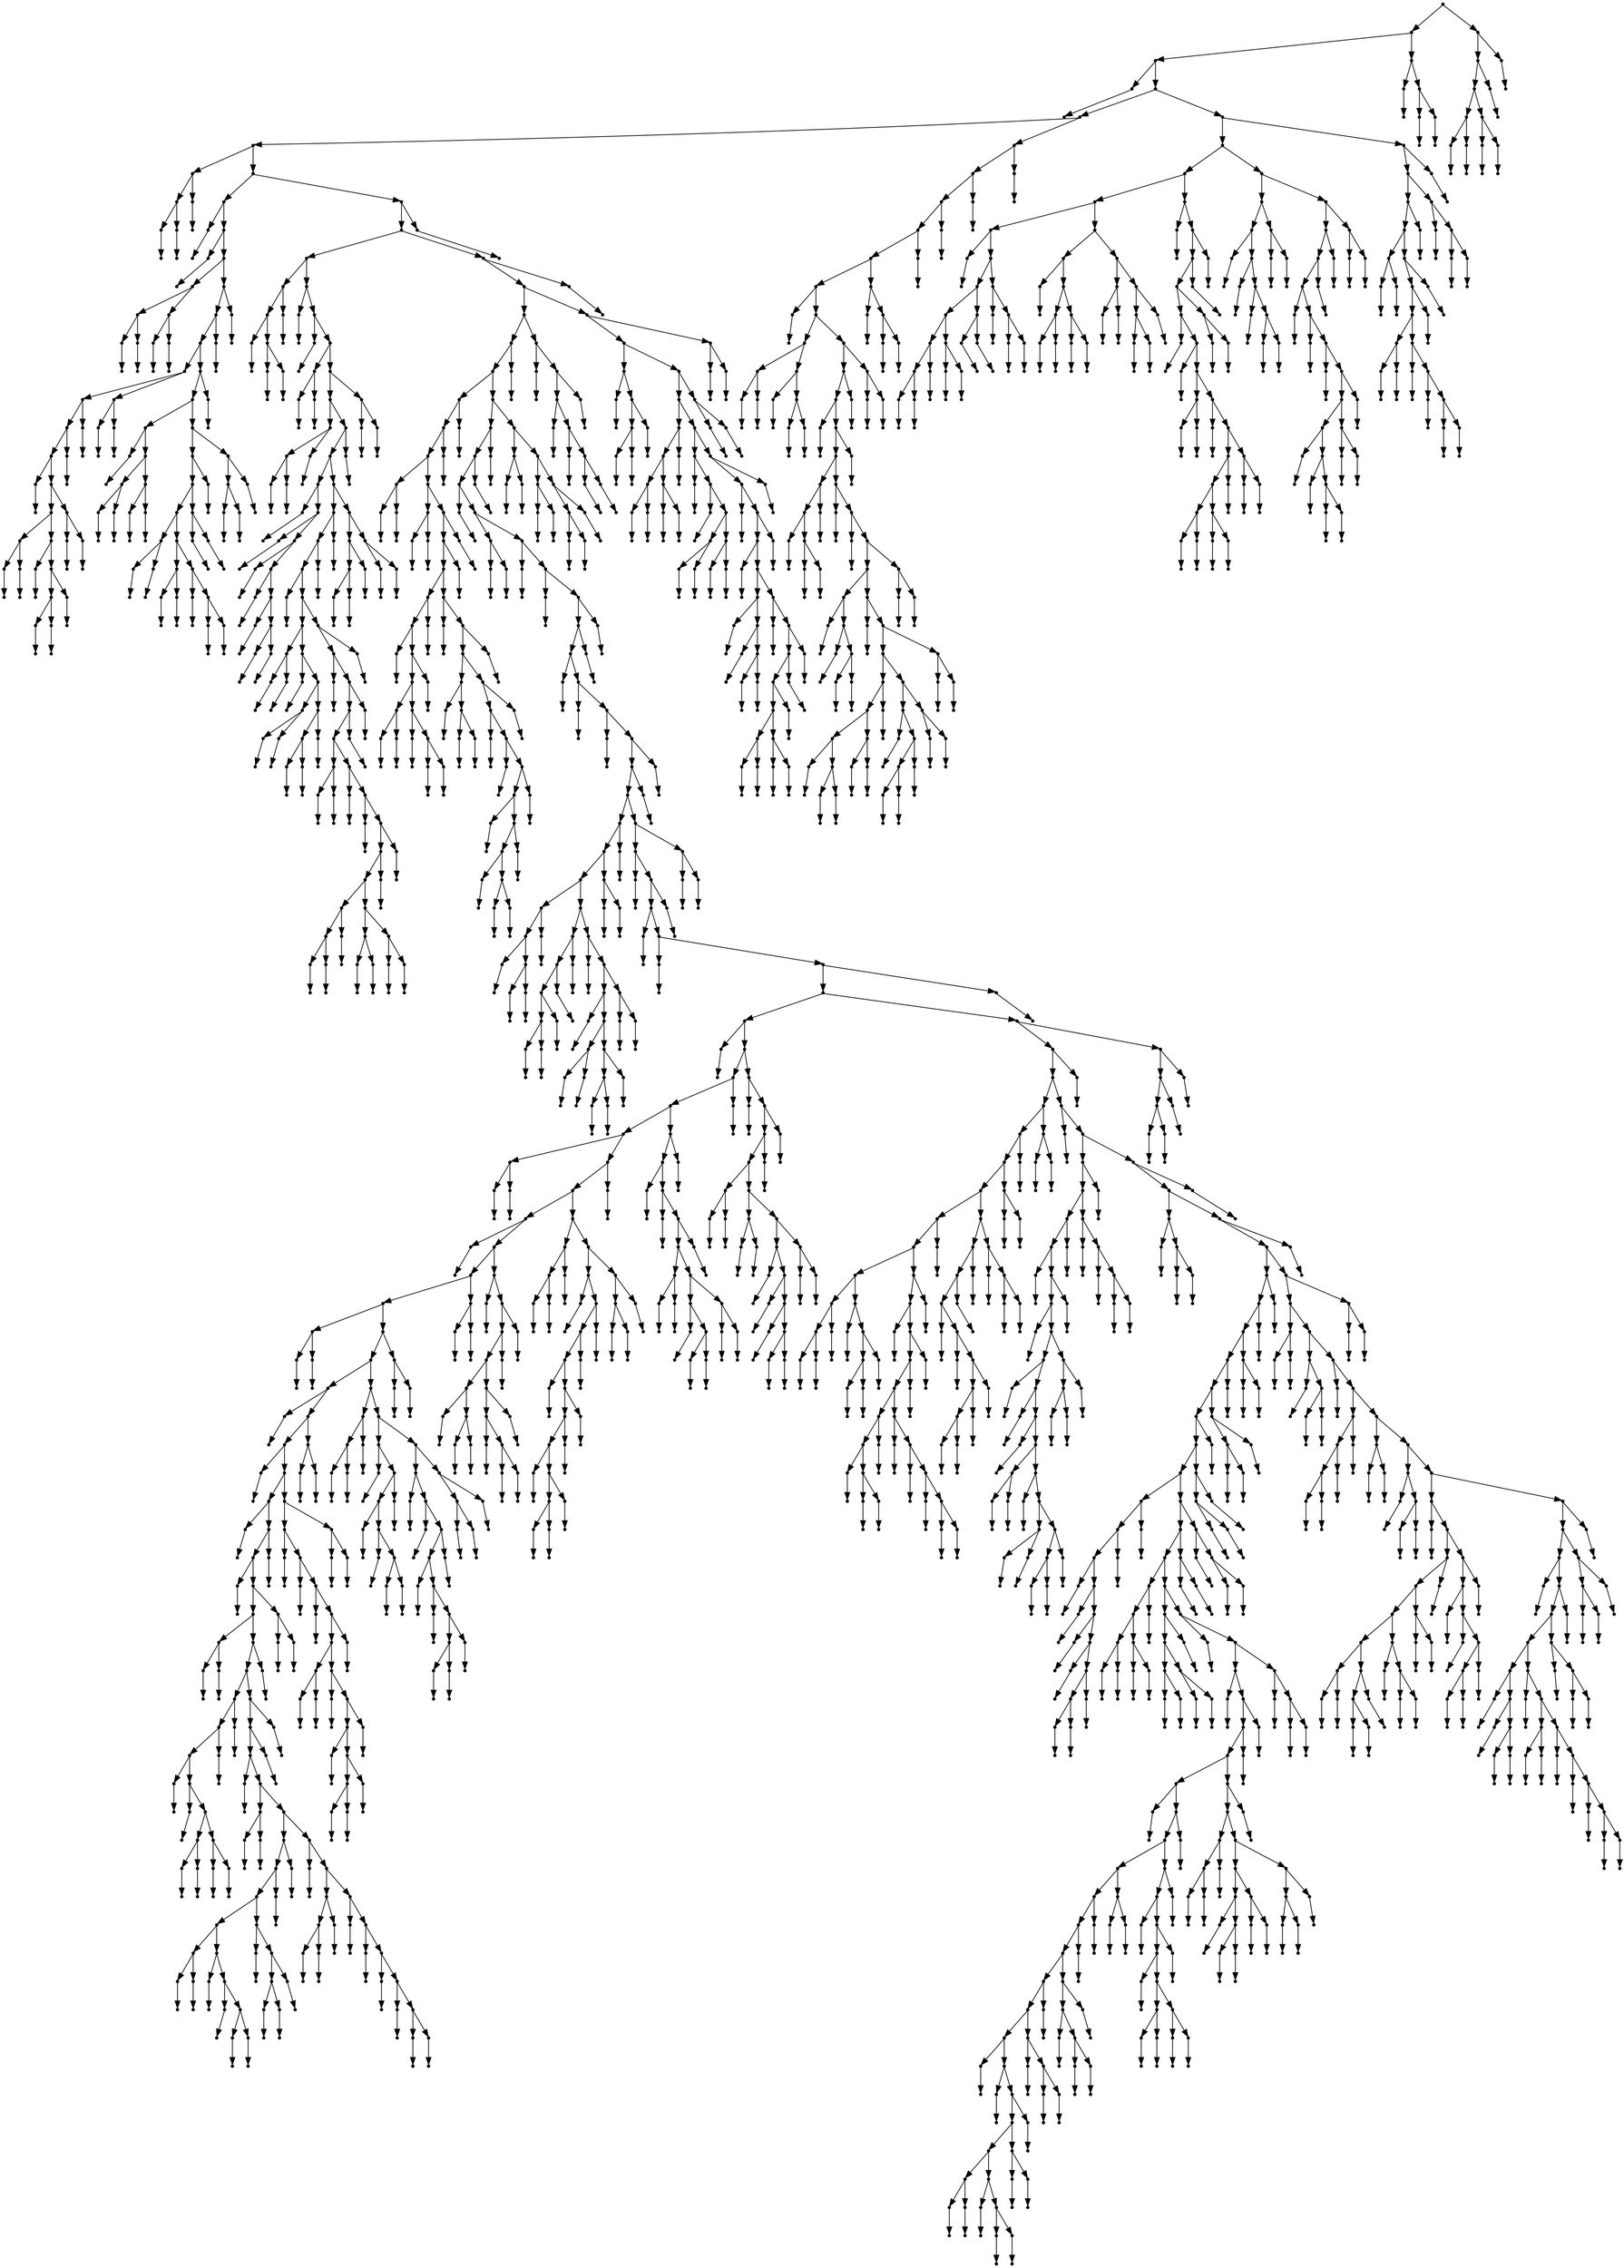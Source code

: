digraph {
  2119 [shape=point];
  2101 [shape=point];
  2092 [shape=point];
  1 [shape=point];
  0 [shape=point];
  2091 [shape=point];
  1869 [shape=point];
  1734 [shape=point];
  9 [shape=point];
  6 [shape=point];
  3 [shape=point];
  2 [shape=point];
  5 [shape=point];
  4 [shape=point];
  8 [shape=point];
  7 [shape=point];
  1733 [shape=point];
  128 [shape=point];
  11 [shape=point];
  10 [shape=point];
  127 [shape=point];
  13 [shape=point];
  12 [shape=point];
  126 [shape=point];
  24 [shape=point];
  18 [shape=point];
  15 [shape=point];
  14 [shape=point];
  17 [shape=point];
  16 [shape=point];
  23 [shape=point];
  20 [shape=point];
  19 [shape=point];
  22 [shape=point];
  21 [shape=point];
  125 [shape=point];
  122 [shape=point];
  119 [shape=point];
  62 [shape=point];
  56 [shape=point];
  53 [shape=point];
  50 [shape=point];
  26 [shape=point];
  25 [shape=point];
  49 [shape=point];
  43 [shape=point];
  31 [shape=point];
  28 [shape=point];
  27 [shape=point];
  30 [shape=point];
  29 [shape=point];
  42 [shape=point];
  33 [shape=point];
  32 [shape=point];
  41 [shape=point];
  38 [shape=point];
  35 [shape=point];
  34 [shape=point];
  37 [shape=point];
  36 [shape=point];
  40 [shape=point];
  39 [shape=point];
  48 [shape=point];
  45 [shape=point];
  44 [shape=point];
  47 [shape=point];
  46 [shape=point];
  52 [shape=point];
  51 [shape=point];
  55 [shape=point];
  54 [shape=point];
  61 [shape=point];
  58 [shape=point];
  57 [shape=point];
  60 [shape=point];
  59 [shape=point];
  118 [shape=point];
  115 [shape=point];
  76 [shape=point];
  64 [shape=point];
  63 [shape=point];
  75 [shape=point];
  69 [shape=point];
  66 [shape=point];
  65 [shape=point];
  68 [shape=point];
  67 [shape=point];
  74 [shape=point];
  71 [shape=point];
  70 [shape=point];
  73 [shape=point];
  72 [shape=point];
  114 [shape=point];
  105 [shape=point];
  102 [shape=point];
  96 [shape=point];
  81 [shape=point];
  78 [shape=point];
  77 [shape=point];
  80 [shape=point];
  79 [shape=point];
  95 [shape=point];
  86 [shape=point];
  83 [shape=point];
  82 [shape=point];
  85 [shape=point];
  84 [shape=point];
  94 [shape=point];
  88 [shape=point];
  87 [shape=point];
  93 [shape=point];
  90 [shape=point];
  89 [shape=point];
  92 [shape=point];
  91 [shape=point];
  101 [shape=point];
  98 [shape=point];
  97 [shape=point];
  100 [shape=point];
  99 [shape=point];
  104 [shape=point];
  103 [shape=point];
  113 [shape=point];
  110 [shape=point];
  107 [shape=point];
  106 [shape=point];
  109 [shape=point];
  108 [shape=point];
  112 [shape=point];
  111 [shape=point];
  117 [shape=point];
  116 [shape=point];
  121 [shape=point];
  120 [shape=point];
  124 [shape=point];
  123 [shape=point];
  1732 [shape=point];
  1729 [shape=point];
  289 [shape=point];
  139 [shape=point];
  136 [shape=point];
  130 [shape=point];
  129 [shape=point];
  135 [shape=point];
  132 [shape=point];
  131 [shape=point];
  134 [shape=point];
  133 [shape=point];
  138 [shape=point];
  137 [shape=point];
  288 [shape=point];
  141 [shape=point];
  140 [shape=point];
  287 [shape=point];
  143 [shape=point];
  142 [shape=point];
  286 [shape=point];
  148 [shape=point];
  145 [shape=point];
  144 [shape=point];
  147 [shape=point];
  146 [shape=point];
  285 [shape=point];
  279 [shape=point];
  156 [shape=point];
  153 [shape=point];
  150 [shape=point];
  149 [shape=point];
  152 [shape=point];
  151 [shape=point];
  155 [shape=point];
  154 [shape=point];
  278 [shape=point];
  275 [shape=point];
  176 [shape=point];
  158 [shape=point];
  157 [shape=point];
  175 [shape=point];
  160 [shape=point];
  159 [shape=point];
  174 [shape=point];
  162 [shape=point];
  161 [shape=point];
  173 [shape=point];
  164 [shape=point];
  163 [shape=point];
  172 [shape=point];
  166 [shape=point];
  165 [shape=point];
  171 [shape=point];
  168 [shape=point];
  167 [shape=point];
  170 [shape=point];
  169 [shape=point];
  274 [shape=point];
  259 [shape=point];
  256 [shape=point];
  253 [shape=point];
  178 [shape=point];
  177 [shape=point];
  252 [shape=point];
  201 [shape=point];
  183 [shape=point];
  180 [shape=point];
  179 [shape=point];
  182 [shape=point];
  181 [shape=point];
  200 [shape=point];
  185 [shape=point];
  184 [shape=point];
  199 [shape=point];
  190 [shape=point];
  187 [shape=point];
  186 [shape=point];
  189 [shape=point];
  188 [shape=point];
  198 [shape=point];
  195 [shape=point];
  192 [shape=point];
  191 [shape=point];
  194 [shape=point];
  193 [shape=point];
  197 [shape=point];
  196 [shape=point];
  251 [shape=point];
  248 [shape=point];
  203 [shape=point];
  202 [shape=point];
  247 [shape=point];
  244 [shape=point];
  241 [shape=point];
  208 [shape=point];
  205 [shape=point];
  204 [shape=point];
  207 [shape=point];
  206 [shape=point];
  240 [shape=point];
  210 [shape=point];
  209 [shape=point];
  239 [shape=point];
  212 [shape=point];
  211 [shape=point];
  238 [shape=point];
  235 [shape=point];
  232 [shape=point];
  220 [shape=point];
  217 [shape=point];
  214 [shape=point];
  213 [shape=point];
  216 [shape=point];
  215 [shape=point];
  219 [shape=point];
  218 [shape=point];
  231 [shape=point];
  225 [shape=point];
  222 [shape=point];
  221 [shape=point];
  224 [shape=point];
  223 [shape=point];
  230 [shape=point];
  227 [shape=point];
  226 [shape=point];
  229 [shape=point];
  228 [shape=point];
  234 [shape=point];
  233 [shape=point];
  237 [shape=point];
  236 [shape=point];
  243 [shape=point];
  242 [shape=point];
  246 [shape=point];
  245 [shape=point];
  250 [shape=point];
  249 [shape=point];
  255 [shape=point];
  254 [shape=point];
  258 [shape=point];
  257 [shape=point];
  273 [shape=point];
  267 [shape=point];
  264 [shape=point];
  261 [shape=point];
  260 [shape=point];
  263 [shape=point];
  262 [shape=point];
  266 [shape=point];
  265 [shape=point];
  272 [shape=point];
  269 [shape=point];
  268 [shape=point];
  271 [shape=point];
  270 [shape=point];
  277 [shape=point];
  276 [shape=point];
  284 [shape=point];
  281 [shape=point];
  280 [shape=point];
  283 [shape=point];
  282 [shape=point];
  1728 [shape=point];
  1725 [shape=point];
  1620 [shape=point];
  1602 [shape=point];
  1599 [shape=point];
  378 [shape=point];
  375 [shape=point];
  372 [shape=point];
  294 [shape=point];
  291 [shape=point];
  290 [shape=point];
  293 [shape=point];
  292 [shape=point];
  371 [shape=point];
  299 [shape=point];
  296 [shape=point];
  295 [shape=point];
  298 [shape=point];
  297 [shape=point];
  370 [shape=point];
  367 [shape=point];
  364 [shape=point];
  322 [shape=point];
  319 [shape=point];
  301 [shape=point];
  300 [shape=point];
  318 [shape=point];
  315 [shape=point];
  306 [shape=point];
  303 [shape=point];
  302 [shape=point];
  305 [shape=point];
  304 [shape=point];
  314 [shape=point];
  308 [shape=point];
  307 [shape=point];
  313 [shape=point];
  310 [shape=point];
  309 [shape=point];
  312 [shape=point];
  311 [shape=point];
  317 [shape=point];
  316 [shape=point];
  321 [shape=point];
  320 [shape=point];
  363 [shape=point];
  324 [shape=point];
  323 [shape=point];
  362 [shape=point];
  359 [shape=point];
  332 [shape=point];
  326 [shape=point];
  325 [shape=point];
  331 [shape=point];
  328 [shape=point];
  327 [shape=point];
  330 [shape=point];
  329 [shape=point];
  358 [shape=point];
  355 [shape=point];
  334 [shape=point];
  333 [shape=point];
  354 [shape=point];
  336 [shape=point];
  335 [shape=point];
  353 [shape=point];
  350 [shape=point];
  338 [shape=point];
  337 [shape=point];
  349 [shape=point];
  346 [shape=point];
  340 [shape=point];
  339 [shape=point];
  345 [shape=point];
  342 [shape=point];
  341 [shape=point];
  344 [shape=point];
  343 [shape=point];
  348 [shape=point];
  347 [shape=point];
  352 [shape=point];
  351 [shape=point];
  357 [shape=point];
  356 [shape=point];
  361 [shape=point];
  360 [shape=point];
  366 [shape=point];
  365 [shape=point];
  369 [shape=point];
  368 [shape=point];
  374 [shape=point];
  373 [shape=point];
  377 [shape=point];
  376 [shape=point];
  1598 [shape=point];
  1577 [shape=point];
  1574 [shape=point];
  1571 [shape=point];
  380 [shape=point];
  379 [shape=point];
  1570 [shape=point];
  385 [shape=point];
  382 [shape=point];
  381 [shape=point];
  384 [shape=point];
  383 [shape=point];
  1569 [shape=point];
  387 [shape=point];
  386 [shape=point];
  1568 [shape=point];
  389 [shape=point];
  388 [shape=point];
  1567 [shape=point];
  1564 [shape=point];
  1561 [shape=point];
  391 [shape=point];
  390 [shape=point];
  1560 [shape=point];
  393 [shape=point];
  392 [shape=point];
  1559 [shape=point];
  395 [shape=point];
  394 [shape=point];
  1558 [shape=point];
  1555 [shape=point];
  1552 [shape=point];
  457 [shape=point];
  454 [shape=point];
  448 [shape=point];
  406 [shape=point];
  403 [shape=point];
  397 [shape=point];
  396 [shape=point];
  402 [shape=point];
  399 [shape=point];
  398 [shape=point];
  401 [shape=point];
  400 [shape=point];
  405 [shape=point];
  404 [shape=point];
  447 [shape=point];
  420 [shape=point];
  417 [shape=point];
  414 [shape=point];
  411 [shape=point];
  408 [shape=point];
  407 [shape=point];
  410 [shape=point];
  409 [shape=point];
  413 [shape=point];
  412 [shape=point];
  416 [shape=point];
  415 [shape=point];
  419 [shape=point];
  418 [shape=point];
  446 [shape=point];
  422 [shape=point];
  421 [shape=point];
  445 [shape=point];
  439 [shape=point];
  424 [shape=point];
  423 [shape=point];
  438 [shape=point];
  429 [shape=point];
  426 [shape=point];
  425 [shape=point];
  428 [shape=point];
  427 [shape=point];
  437 [shape=point];
  434 [shape=point];
  431 [shape=point];
  430 [shape=point];
  433 [shape=point];
  432 [shape=point];
  436 [shape=point];
  435 [shape=point];
  444 [shape=point];
  441 [shape=point];
  440 [shape=point];
  443 [shape=point];
  442 [shape=point];
  453 [shape=point];
  450 [shape=point];
  449 [shape=point];
  452 [shape=point];
  451 [shape=point];
  456 [shape=point];
  455 [shape=point];
  1551 [shape=point];
  1545 [shape=point];
  459 [shape=point];
  458 [shape=point];
  1544 [shape=point];
  1541 [shape=point];
  461 [shape=point];
  460 [shape=point];
  1540 [shape=point];
  463 [shape=point];
  462 [shape=point];
  1539 [shape=point];
  1536 [shape=point];
  894 [shape=point];
  465 [shape=point];
  464 [shape=point];
  893 [shape=point];
  851 [shape=point];
  848 [shape=point];
  815 [shape=point];
  470 [shape=point];
  467 [shape=point];
  466 [shape=point];
  469 [shape=point];
  468 [shape=point];
  814 [shape=point];
  811 [shape=point];
  763 [shape=point];
  472 [shape=point];
  471 [shape=point];
  762 [shape=point];
  732 [shape=point];
  726 [shape=point];
  477 [shape=point];
  474 [shape=point];
  473 [shape=point];
  476 [shape=point];
  475 [shape=point];
  725 [shape=point];
  719 [shape=point];
  659 [shape=point];
  479 [shape=point];
  478 [shape=point];
  658 [shape=point];
  652 [shape=point];
  481 [shape=point];
  480 [shape=point];
  651 [shape=point];
  609 [shape=point];
  483 [shape=point];
  482 [shape=point];
  608 [shape=point];
  605 [shape=point];
  485 [shape=point];
  484 [shape=point];
  604 [shape=point];
  598 [shape=point];
  490 [shape=point];
  487 [shape=point];
  486 [shape=point];
  489 [shape=point];
  488 [shape=point];
  597 [shape=point];
  594 [shape=point];
  513 [shape=point];
  510 [shape=point];
  507 [shape=point];
  492 [shape=point];
  491 [shape=point];
  506 [shape=point];
  494 [shape=point];
  493 [shape=point];
  505 [shape=point];
  499 [shape=point];
  496 [shape=point];
  495 [shape=point];
  498 [shape=point];
  497 [shape=point];
  504 [shape=point];
  501 [shape=point];
  500 [shape=point];
  503 [shape=point];
  502 [shape=point];
  509 [shape=point];
  508 [shape=point];
  512 [shape=point];
  511 [shape=point];
  593 [shape=point];
  590 [shape=point];
  587 [shape=point];
  515 [shape=point];
  514 [shape=point];
  586 [shape=point];
  520 [shape=point];
  517 [shape=point];
  516 [shape=point];
  519 [shape=point];
  518 [shape=point];
  585 [shape=point];
  555 [shape=point];
  552 [shape=point];
  549 [shape=point];
  537 [shape=point];
  525 [shape=point];
  522 [shape=point];
  521 [shape=point];
  524 [shape=point];
  523 [shape=point];
  536 [shape=point];
  527 [shape=point];
  526 [shape=point];
  535 [shape=point];
  529 [shape=point];
  528 [shape=point];
  534 [shape=point];
  531 [shape=point];
  530 [shape=point];
  533 [shape=point];
  532 [shape=point];
  548 [shape=point];
  539 [shape=point];
  538 [shape=point];
  547 [shape=point];
  544 [shape=point];
  541 [shape=point];
  540 [shape=point];
  543 [shape=point];
  542 [shape=point];
  546 [shape=point];
  545 [shape=point];
  551 [shape=point];
  550 [shape=point];
  554 [shape=point];
  553 [shape=point];
  584 [shape=point];
  557 [shape=point];
  556 [shape=point];
  583 [shape=point];
  565 [shape=point];
  562 [shape=point];
  559 [shape=point];
  558 [shape=point];
  561 [shape=point];
  560 [shape=point];
  564 [shape=point];
  563 [shape=point];
  582 [shape=point];
  567 [shape=point];
  566 [shape=point];
  581 [shape=point];
  569 [shape=point];
  568 [shape=point];
  580 [shape=point];
  571 [shape=point];
  570 [shape=point];
  579 [shape=point];
  573 [shape=point];
  572 [shape=point];
  578 [shape=point];
  575 [shape=point];
  574 [shape=point];
  577 [shape=point];
  576 [shape=point];
  589 [shape=point];
  588 [shape=point];
  592 [shape=point];
  591 [shape=point];
  596 [shape=point];
  595 [shape=point];
  603 [shape=point];
  600 [shape=point];
  599 [shape=point];
  602 [shape=point];
  601 [shape=point];
  607 [shape=point];
  606 [shape=point];
  650 [shape=point];
  644 [shape=point];
  611 [shape=point];
  610 [shape=point];
  643 [shape=point];
  613 [shape=point];
  612 [shape=point];
  642 [shape=point];
  615 [shape=point];
  614 [shape=point];
  641 [shape=point];
  638 [shape=point];
  620 [shape=point];
  617 [shape=point];
  616 [shape=point];
  619 [shape=point];
  618 [shape=point];
  637 [shape=point];
  622 [shape=point];
  621 [shape=point];
  636 [shape=point];
  633 [shape=point];
  624 [shape=point];
  623 [shape=point];
  632 [shape=point];
  629 [shape=point];
  626 [shape=point];
  625 [shape=point];
  628 [shape=point];
  627 [shape=point];
  631 [shape=point];
  630 [shape=point];
  635 [shape=point];
  634 [shape=point];
  640 [shape=point];
  639 [shape=point];
  649 [shape=point];
  646 [shape=point];
  645 [shape=point];
  648 [shape=point];
  647 [shape=point];
  657 [shape=point];
  654 [shape=point];
  653 [shape=point];
  656 [shape=point];
  655 [shape=point];
  718 [shape=point];
  667 [shape=point];
  664 [shape=point];
  661 [shape=point];
  660 [shape=point];
  663 [shape=point];
  662 [shape=point];
  666 [shape=point];
  665 [shape=point];
  717 [shape=point];
  684 [shape=point];
  669 [shape=point];
  668 [shape=point];
  683 [shape=point];
  680 [shape=point];
  671 [shape=point];
  670 [shape=point];
  679 [shape=point];
  673 [shape=point];
  672 [shape=point];
  678 [shape=point];
  675 [shape=point];
  674 [shape=point];
  677 [shape=point];
  676 [shape=point];
  682 [shape=point];
  681 [shape=point];
  716 [shape=point];
  707 [shape=point];
  686 [shape=point];
  685 [shape=point];
  706 [shape=point];
  688 [shape=point];
  687 [shape=point];
  705 [shape=point];
  702 [shape=point];
  690 [shape=point];
  689 [shape=point];
  701 [shape=point];
  692 [shape=point];
  691 [shape=point];
  700 [shape=point];
  697 [shape=point];
  694 [shape=point];
  693 [shape=point];
  696 [shape=point];
  695 [shape=point];
  699 [shape=point];
  698 [shape=point];
  704 [shape=point];
  703 [shape=point];
  715 [shape=point];
  712 [shape=point];
  709 [shape=point];
  708 [shape=point];
  711 [shape=point];
  710 [shape=point];
  714 [shape=point];
  713 [shape=point];
  724 [shape=point];
  721 [shape=point];
  720 [shape=point];
  723 [shape=point];
  722 [shape=point];
  731 [shape=point];
  728 [shape=point];
  727 [shape=point];
  730 [shape=point];
  729 [shape=point];
  761 [shape=point];
  734 [shape=point];
  733 [shape=point];
  760 [shape=point];
  757 [shape=point];
  754 [shape=point];
  742 [shape=point];
  736 [shape=point];
  735 [shape=point];
  741 [shape=point];
  738 [shape=point];
  737 [shape=point];
  740 [shape=point];
  739 [shape=point];
  753 [shape=point];
  750 [shape=point];
  744 [shape=point];
  743 [shape=point];
  749 [shape=point];
  746 [shape=point];
  745 [shape=point];
  748 [shape=point];
  747 [shape=point];
  752 [shape=point];
  751 [shape=point];
  756 [shape=point];
  755 [shape=point];
  759 [shape=point];
  758 [shape=point];
  810 [shape=point];
  771 [shape=point];
  768 [shape=point];
  765 [shape=point];
  764 [shape=point];
  767 [shape=point];
  766 [shape=point];
  770 [shape=point];
  769 [shape=point];
  809 [shape=point];
  800 [shape=point];
  773 [shape=point];
  772 [shape=point];
  799 [shape=point];
  796 [shape=point];
  793 [shape=point];
  775 [shape=point];
  774 [shape=point];
  792 [shape=point];
  789 [shape=point];
  786 [shape=point];
  777 [shape=point];
  776 [shape=point];
  785 [shape=point];
  782 [shape=point];
  779 [shape=point];
  778 [shape=point];
  781 [shape=point];
  780 [shape=point];
  784 [shape=point];
  783 [shape=point];
  788 [shape=point];
  787 [shape=point];
  791 [shape=point];
  790 [shape=point];
  795 [shape=point];
  794 [shape=point];
  798 [shape=point];
  797 [shape=point];
  808 [shape=point];
  805 [shape=point];
  802 [shape=point];
  801 [shape=point];
  804 [shape=point];
  803 [shape=point];
  807 [shape=point];
  806 [shape=point];
  813 [shape=point];
  812 [shape=point];
  847 [shape=point];
  844 [shape=point];
  817 [shape=point];
  816 [shape=point];
  843 [shape=point];
  819 [shape=point];
  818 [shape=point];
  842 [shape=point];
  839 [shape=point];
  824 [shape=point];
  821 [shape=point];
  820 [shape=point];
  823 [shape=point];
  822 [shape=point];
  838 [shape=point];
  832 [shape=point];
  826 [shape=point];
  825 [shape=point];
  831 [shape=point];
  828 [shape=point];
  827 [shape=point];
  830 [shape=point];
  829 [shape=point];
  837 [shape=point];
  834 [shape=point];
  833 [shape=point];
  836 [shape=point];
  835 [shape=point];
  841 [shape=point];
  840 [shape=point];
  846 [shape=point];
  845 [shape=point];
  850 [shape=point];
  849 [shape=point];
  892 [shape=point];
  853 [shape=point];
  852 [shape=point];
  891 [shape=point];
  888 [shape=point];
  885 [shape=point];
  858 [shape=point];
  855 [shape=point];
  854 [shape=point];
  857 [shape=point];
  856 [shape=point];
  884 [shape=point];
  863 [shape=point];
  860 [shape=point];
  859 [shape=point];
  862 [shape=point];
  861 [shape=point];
  883 [shape=point];
  877 [shape=point];
  865 [shape=point];
  864 [shape=point];
  876 [shape=point];
  867 [shape=point];
  866 [shape=point];
  875 [shape=point];
  869 [shape=point];
  868 [shape=point];
  874 [shape=point];
  871 [shape=point];
  870 [shape=point];
  873 [shape=point];
  872 [shape=point];
  882 [shape=point];
  879 [shape=point];
  878 [shape=point];
  881 [shape=point];
  880 [shape=point];
  887 [shape=point];
  886 [shape=point];
  890 [shape=point];
  889 [shape=point];
  1535 [shape=point];
  1523 [shape=point];
  1520 [shape=point];
  1004 [shape=point];
  998 [shape=point];
  995 [shape=point];
  989 [shape=point];
  956 [shape=point];
  953 [shape=point];
  914 [shape=point];
  902 [shape=point];
  899 [shape=point];
  896 [shape=point];
  895 [shape=point];
  898 [shape=point];
  897 [shape=point];
  901 [shape=point];
  900 [shape=point];
  913 [shape=point];
  904 [shape=point];
  903 [shape=point];
  912 [shape=point];
  909 [shape=point];
  906 [shape=point];
  905 [shape=point];
  908 [shape=point];
  907 [shape=point];
  911 [shape=point];
  910 [shape=point];
  952 [shape=point];
  949 [shape=point];
  916 [shape=point];
  915 [shape=point];
  948 [shape=point];
  945 [shape=point];
  942 [shape=point];
  927 [shape=point];
  924 [shape=point];
  918 [shape=point];
  917 [shape=point];
  923 [shape=point];
  920 [shape=point];
  919 [shape=point];
  922 [shape=point];
  921 [shape=point];
  926 [shape=point];
  925 [shape=point];
  941 [shape=point];
  929 [shape=point];
  928 [shape=point];
  940 [shape=point];
  931 [shape=point];
  930 [shape=point];
  939 [shape=point];
  933 [shape=point];
  932 [shape=point];
  938 [shape=point];
  935 [shape=point];
  934 [shape=point];
  937 [shape=point];
  936 [shape=point];
  944 [shape=point];
  943 [shape=point];
  947 [shape=point];
  946 [shape=point];
  951 [shape=point];
  950 [shape=point];
  955 [shape=point];
  954 [shape=point];
  988 [shape=point];
  979 [shape=point];
  976 [shape=point];
  973 [shape=point];
  958 [shape=point];
  957 [shape=point];
  972 [shape=point];
  960 [shape=point];
  959 [shape=point];
  971 [shape=point];
  968 [shape=point];
  965 [shape=point];
  962 [shape=point];
  961 [shape=point];
  964 [shape=point];
  963 [shape=point];
  967 [shape=point];
  966 [shape=point];
  970 [shape=point];
  969 [shape=point];
  975 [shape=point];
  974 [shape=point];
  978 [shape=point];
  977 [shape=point];
  987 [shape=point];
  981 [shape=point];
  980 [shape=point];
  986 [shape=point];
  983 [shape=point];
  982 [shape=point];
  985 [shape=point];
  984 [shape=point];
  994 [shape=point];
  991 [shape=point];
  990 [shape=point];
  993 [shape=point];
  992 [shape=point];
  997 [shape=point];
  996 [shape=point];
  1003 [shape=point];
  1000 [shape=point];
  999 [shape=point];
  1002 [shape=point];
  1001 [shape=point];
  1519 [shape=point];
  1006 [shape=point];
  1005 [shape=point];
  1518 [shape=point];
  1074 [shape=point];
  1071 [shape=point];
  1059 [shape=point];
  1056 [shape=point];
  1008 [shape=point];
  1007 [shape=point];
  1055 [shape=point];
  1052 [shape=point];
  1010 [shape=point];
  1009 [shape=point];
  1051 [shape=point];
  1042 [shape=point];
  1012 [shape=point];
  1011 [shape=point];
  1041 [shape=point];
  1014 [shape=point];
  1013 [shape=point];
  1040 [shape=point];
  1016 [shape=point];
  1015 [shape=point];
  1039 [shape=point];
  1021 [shape=point];
  1018 [shape=point];
  1017 [shape=point];
  1020 [shape=point];
  1019 [shape=point];
  1038 [shape=point];
  1023 [shape=point];
  1022 [shape=point];
  1037 [shape=point];
  1028 [shape=point];
  1025 [shape=point];
  1024 [shape=point];
  1027 [shape=point];
  1026 [shape=point];
  1036 [shape=point];
  1033 [shape=point];
  1030 [shape=point];
  1029 [shape=point];
  1032 [shape=point];
  1031 [shape=point];
  1035 [shape=point];
  1034 [shape=point];
  1050 [shape=point];
  1047 [shape=point];
  1044 [shape=point];
  1043 [shape=point];
  1046 [shape=point];
  1045 [shape=point];
  1049 [shape=point];
  1048 [shape=point];
  1054 [shape=point];
  1053 [shape=point];
  1058 [shape=point];
  1057 [shape=point];
  1070 [shape=point];
  1061 [shape=point];
  1060 [shape=point];
  1069 [shape=point];
  1063 [shape=point];
  1062 [shape=point];
  1068 [shape=point];
  1065 [shape=point];
  1064 [shape=point];
  1067 [shape=point];
  1066 [shape=point];
  1073 [shape=point];
  1072 [shape=point];
  1517 [shape=point];
  1514 [shape=point];
  1082 [shape=point];
  1076 [shape=point];
  1075 [shape=point];
  1081 [shape=point];
  1078 [shape=point];
  1077 [shape=point];
  1080 [shape=point];
  1079 [shape=point];
  1513 [shape=point];
  1510 [shape=point];
  1342 [shape=point];
  1339 [shape=point];
  1336 [shape=point];
  1330 [shape=point];
  1327 [shape=point];
  1318 [shape=point];
  1315 [shape=point];
  1306 [shape=point];
  1108 [shape=point];
  1105 [shape=point];
  1102 [shape=point];
  1084 [shape=point];
  1083 [shape=point];
  1101 [shape=point];
  1086 [shape=point];
  1085 [shape=point];
  1100 [shape=point];
  1088 [shape=point];
  1087 [shape=point];
  1099 [shape=point];
  1090 [shape=point];
  1089 [shape=point];
  1098 [shape=point];
  1095 [shape=point];
  1092 [shape=point];
  1091 [shape=point];
  1094 [shape=point];
  1093 [shape=point];
  1097 [shape=point];
  1096 [shape=point];
  1104 [shape=point];
  1103 [shape=point];
  1107 [shape=point];
  1106 [shape=point];
  1305 [shape=point];
  1296 [shape=point];
  1290 [shape=point];
  1122 [shape=point];
  1119 [shape=point];
  1113 [shape=point];
  1110 [shape=point];
  1109 [shape=point];
  1112 [shape=point];
  1111 [shape=point];
  1118 [shape=point];
  1115 [shape=point];
  1114 [shape=point];
  1117 [shape=point];
  1116 [shape=point];
  1121 [shape=point];
  1120 [shape=point];
  1289 [shape=point];
  1136 [shape=point];
  1133 [shape=point];
  1127 [shape=point];
  1124 [shape=point];
  1123 [shape=point];
  1126 [shape=point];
  1125 [shape=point];
  1132 [shape=point];
  1129 [shape=point];
  1128 [shape=point];
  1131 [shape=point];
  1130 [shape=point];
  1135 [shape=point];
  1134 [shape=point];
  1288 [shape=point];
  1138 [shape=point];
  1137 [shape=point];
  1287 [shape=point];
  1278 [shape=point];
  1140 [shape=point];
  1139 [shape=point];
  1277 [shape=point];
  1274 [shape=point];
  1271 [shape=point];
  1235 [shape=point];
  1142 [shape=point];
  1141 [shape=point];
  1234 [shape=point];
  1231 [shape=point];
  1207 [shape=point];
  1201 [shape=point];
  1198 [shape=point];
  1195 [shape=point];
  1183 [shape=point];
  1180 [shape=point];
  1171 [shape=point];
  1144 [shape=point];
  1143 [shape=point];
  1170 [shape=point];
  1146 [shape=point];
  1145 [shape=point];
  1169 [shape=point];
  1166 [shape=point];
  1160 [shape=point];
  1151 [shape=point];
  1148 [shape=point];
  1147 [shape=point];
  1150 [shape=point];
  1149 [shape=point];
  1159 [shape=point];
  1153 [shape=point];
  1152 [shape=point];
  1158 [shape=point];
  1155 [shape=point];
  1154 [shape=point];
  1157 [shape=point];
  1156 [shape=point];
  1165 [shape=point];
  1162 [shape=point];
  1161 [shape=point];
  1164 [shape=point];
  1163 [shape=point];
  1168 [shape=point];
  1167 [shape=point];
  1179 [shape=point];
  1173 [shape=point];
  1172 [shape=point];
  1178 [shape=point];
  1175 [shape=point];
  1174 [shape=point];
  1177 [shape=point];
  1176 [shape=point];
  1182 [shape=point];
  1181 [shape=point];
  1194 [shape=point];
  1191 [shape=point];
  1185 [shape=point];
  1184 [shape=point];
  1190 [shape=point];
  1187 [shape=point];
  1186 [shape=point];
  1189 [shape=point];
  1188 [shape=point];
  1193 [shape=point];
  1192 [shape=point];
  1197 [shape=point];
  1196 [shape=point];
  1200 [shape=point];
  1199 [shape=point];
  1206 [shape=point];
  1203 [shape=point];
  1202 [shape=point];
  1205 [shape=point];
  1204 [shape=point];
  1230 [shape=point];
  1227 [shape=point];
  1209 [shape=point];
  1208 [shape=point];
  1226 [shape=point];
  1223 [shape=point];
  1211 [shape=point];
  1210 [shape=point];
  1222 [shape=point];
  1216 [shape=point];
  1213 [shape=point];
  1212 [shape=point];
  1215 [shape=point];
  1214 [shape=point];
  1221 [shape=point];
  1218 [shape=point];
  1217 [shape=point];
  1220 [shape=point];
  1219 [shape=point];
  1225 [shape=point];
  1224 [shape=point];
  1229 [shape=point];
  1228 [shape=point];
  1233 [shape=point];
  1232 [shape=point];
  1270 [shape=point];
  1267 [shape=point];
  1243 [shape=point];
  1240 [shape=point];
  1237 [shape=point];
  1236 [shape=point];
  1239 [shape=point];
  1238 [shape=point];
  1242 [shape=point];
  1241 [shape=point];
  1266 [shape=point];
  1257 [shape=point];
  1251 [shape=point];
  1245 [shape=point];
  1244 [shape=point];
  1250 [shape=point];
  1247 [shape=point];
  1246 [shape=point];
  1249 [shape=point];
  1248 [shape=point];
  1256 [shape=point];
  1253 [shape=point];
  1252 [shape=point];
  1255 [shape=point];
  1254 [shape=point];
  1265 [shape=point];
  1262 [shape=point];
  1259 [shape=point];
  1258 [shape=point];
  1261 [shape=point];
  1260 [shape=point];
  1264 [shape=point];
  1263 [shape=point];
  1269 [shape=point];
  1268 [shape=point];
  1273 [shape=point];
  1272 [shape=point];
  1276 [shape=point];
  1275 [shape=point];
  1286 [shape=point];
  1280 [shape=point];
  1279 [shape=point];
  1285 [shape=point];
  1282 [shape=point];
  1281 [shape=point];
  1284 [shape=point];
  1283 [shape=point];
  1295 [shape=point];
  1292 [shape=point];
  1291 [shape=point];
  1294 [shape=point];
  1293 [shape=point];
  1304 [shape=point];
  1298 [shape=point];
  1297 [shape=point];
  1303 [shape=point];
  1300 [shape=point];
  1299 [shape=point];
  1302 [shape=point];
  1301 [shape=point];
  1314 [shape=point];
  1311 [shape=point];
  1308 [shape=point];
  1307 [shape=point];
  1310 [shape=point];
  1309 [shape=point];
  1313 [shape=point];
  1312 [shape=point];
  1317 [shape=point];
  1316 [shape=point];
  1326 [shape=point];
  1323 [shape=point];
  1320 [shape=point];
  1319 [shape=point];
  1322 [shape=point];
  1321 [shape=point];
  1325 [shape=point];
  1324 [shape=point];
  1329 [shape=point];
  1328 [shape=point];
  1335 [shape=point];
  1332 [shape=point];
  1331 [shape=point];
  1334 [shape=point];
  1333 [shape=point];
  1338 [shape=point];
  1337 [shape=point];
  1341 [shape=point];
  1340 [shape=point];
  1509 [shape=point];
  1503 [shape=point];
  1347 [shape=point];
  1344 [shape=point];
  1343 [shape=point];
  1346 [shape=point];
  1345 [shape=point];
  1502 [shape=point];
  1355 [shape=point];
  1349 [shape=point];
  1348 [shape=point];
  1354 [shape=point];
  1351 [shape=point];
  1350 [shape=point];
  1353 [shape=point];
  1352 [shape=point];
  1501 [shape=point];
  1357 [shape=point];
  1356 [shape=point];
  1500 [shape=point];
  1368 [shape=point];
  1365 [shape=point];
  1362 [shape=point];
  1359 [shape=point];
  1358 [shape=point];
  1361 [shape=point];
  1360 [shape=point];
  1364 [shape=point];
  1363 [shape=point];
  1367 [shape=point];
  1366 [shape=point];
  1499 [shape=point];
  1373 [shape=point];
  1370 [shape=point];
  1369 [shape=point];
  1372 [shape=point];
  1371 [shape=point];
  1498 [shape=point];
  1381 [shape=point];
  1375 [shape=point];
  1374 [shape=point];
  1380 [shape=point];
  1377 [shape=point];
  1376 [shape=point];
  1379 [shape=point];
  1378 [shape=point];
  1497 [shape=point];
  1434 [shape=point];
  1383 [shape=point];
  1382 [shape=point];
  1433 [shape=point];
  1415 [shape=point];
  1412 [shape=point];
  1406 [shape=point];
  1397 [shape=point];
  1388 [shape=point];
  1385 [shape=point];
  1384 [shape=point];
  1387 [shape=point];
  1386 [shape=point];
  1396 [shape=point];
  1393 [shape=point];
  1390 [shape=point];
  1389 [shape=point];
  1392 [shape=point];
  1391 [shape=point];
  1395 [shape=point];
  1394 [shape=point];
  1405 [shape=point];
  1399 [shape=point];
  1398 [shape=point];
  1404 [shape=point];
  1401 [shape=point];
  1400 [shape=point];
  1403 [shape=point];
  1402 [shape=point];
  1411 [shape=point];
  1408 [shape=point];
  1407 [shape=point];
  1410 [shape=point];
  1409 [shape=point];
  1414 [shape=point];
  1413 [shape=point];
  1432 [shape=point];
  1429 [shape=point];
  1417 [shape=point];
  1416 [shape=point];
  1428 [shape=point];
  1419 [shape=point];
  1418 [shape=point];
  1427 [shape=point];
  1424 [shape=point];
  1421 [shape=point];
  1420 [shape=point];
  1423 [shape=point];
  1422 [shape=point];
  1426 [shape=point];
  1425 [shape=point];
  1431 [shape=point];
  1430 [shape=point];
  1496 [shape=point];
  1493 [shape=point];
  1484 [shape=point];
  1436 [shape=point];
  1435 [shape=point];
  1483 [shape=point];
  1480 [shape=point];
  1471 [shape=point];
  1447 [shape=point];
  1438 [shape=point];
  1437 [shape=point];
  1446 [shape=point];
  1440 [shape=point];
  1439 [shape=point];
  1445 [shape=point];
  1442 [shape=point];
  1441 [shape=point];
  1444 [shape=point];
  1443 [shape=point];
  1470 [shape=point];
  1449 [shape=point];
  1448 [shape=point];
  1469 [shape=point];
  1454 [shape=point];
  1451 [shape=point];
  1450 [shape=point];
  1453 [shape=point];
  1452 [shape=point];
  1468 [shape=point];
  1456 [shape=point];
  1455 [shape=point];
  1467 [shape=point];
  1458 [shape=point];
  1457 [shape=point];
  1466 [shape=point];
  1460 [shape=point];
  1459 [shape=point];
  1465 [shape=point];
  1462 [shape=point];
  1461 [shape=point];
  1464 [shape=point];
  1463 [shape=point];
  1479 [shape=point];
  1473 [shape=point];
  1472 [shape=point];
  1478 [shape=point];
  1475 [shape=point];
  1474 [shape=point];
  1477 [shape=point];
  1476 [shape=point];
  1482 [shape=point];
  1481 [shape=point];
  1492 [shape=point];
  1489 [shape=point];
  1486 [shape=point];
  1485 [shape=point];
  1488 [shape=point];
  1487 [shape=point];
  1491 [shape=point];
  1490 [shape=point];
  1495 [shape=point];
  1494 [shape=point];
  1508 [shape=point];
  1505 [shape=point];
  1504 [shape=point];
  1507 [shape=point];
  1506 [shape=point];
  1512 [shape=point];
  1511 [shape=point];
  1516 [shape=point];
  1515 [shape=point];
  1522 [shape=point];
  1521 [shape=point];
  1534 [shape=point];
  1531 [shape=point];
  1528 [shape=point];
  1525 [shape=point];
  1524 [shape=point];
  1527 [shape=point];
  1526 [shape=point];
  1530 [shape=point];
  1529 [shape=point];
  1533 [shape=point];
  1532 [shape=point];
  1538 [shape=point];
  1537 [shape=point];
  1543 [shape=point];
  1542 [shape=point];
  1550 [shape=point];
  1547 [shape=point];
  1546 [shape=point];
  1549 [shape=point];
  1548 [shape=point];
  1554 [shape=point];
  1553 [shape=point];
  1557 [shape=point];
  1556 [shape=point];
  1563 [shape=point];
  1562 [shape=point];
  1566 [shape=point];
  1565 [shape=point];
  1573 [shape=point];
  1572 [shape=point];
  1576 [shape=point];
  1575 [shape=point];
  1597 [shape=point];
  1582 [shape=point];
  1579 [shape=point];
  1578 [shape=point];
  1581 [shape=point];
  1580 [shape=point];
  1596 [shape=point];
  1587 [shape=point];
  1584 [shape=point];
  1583 [shape=point];
  1586 [shape=point];
  1585 [shape=point];
  1595 [shape=point];
  1592 [shape=point];
  1589 [shape=point];
  1588 [shape=point];
  1591 [shape=point];
  1590 [shape=point];
  1594 [shape=point];
  1593 [shape=point];
  1601 [shape=point];
  1600 [shape=point];
  1619 [shape=point];
  1604 [shape=point];
  1603 [shape=point];
  1618 [shape=point];
  1615 [shape=point];
  1606 [shape=point];
  1605 [shape=point];
  1614 [shape=point];
  1608 [shape=point];
  1607 [shape=point];
  1613 [shape=point];
  1610 [shape=point];
  1609 [shape=point];
  1612 [shape=point];
  1611 [shape=point];
  1617 [shape=point];
  1616 [shape=point];
  1724 [shape=point];
  1718 [shape=point];
  1631 [shape=point];
  1622 [shape=point];
  1621 [shape=point];
  1630 [shape=point];
  1627 [shape=point];
  1624 [shape=point];
  1623 [shape=point];
  1626 [shape=point];
  1625 [shape=point];
  1629 [shape=point];
  1628 [shape=point];
  1717 [shape=point];
  1711 [shape=point];
  1645 [shape=point];
  1642 [shape=point];
  1636 [shape=point];
  1633 [shape=point];
  1632 [shape=point];
  1635 [shape=point];
  1634 [shape=point];
  1641 [shape=point];
  1638 [shape=point];
  1637 [shape=point];
  1640 [shape=point];
  1639 [shape=point];
  1644 [shape=point];
  1643 [shape=point];
  1710 [shape=point];
  1662 [shape=point];
  1647 [shape=point];
  1646 [shape=point];
  1661 [shape=point];
  1649 [shape=point];
  1648 [shape=point];
  1660 [shape=point];
  1654 [shape=point];
  1651 [shape=point];
  1650 [shape=point];
  1653 [shape=point];
  1652 [shape=point];
  1659 [shape=point];
  1656 [shape=point];
  1655 [shape=point];
  1658 [shape=point];
  1657 [shape=point];
  1709 [shape=point];
  1706 [shape=point];
  1664 [shape=point];
  1663 [shape=point];
  1705 [shape=point];
  1702 [shape=point];
  1666 [shape=point];
  1665 [shape=point];
  1701 [shape=point];
  1677 [shape=point];
  1668 [shape=point];
  1667 [shape=point];
  1676 [shape=point];
  1670 [shape=point];
  1669 [shape=point];
  1675 [shape=point];
  1672 [shape=point];
  1671 [shape=point];
  1674 [shape=point];
  1673 [shape=point];
  1700 [shape=point];
  1679 [shape=point];
  1678 [shape=point];
  1699 [shape=point];
  1696 [shape=point];
  1693 [shape=point];
  1690 [shape=point];
  1684 [shape=point];
  1681 [shape=point];
  1680 [shape=point];
  1683 [shape=point];
  1682 [shape=point];
  1689 [shape=point];
  1686 [shape=point];
  1685 [shape=point];
  1688 [shape=point];
  1687 [shape=point];
  1692 [shape=point];
  1691 [shape=point];
  1695 [shape=point];
  1694 [shape=point];
  1698 [shape=point];
  1697 [shape=point];
  1704 [shape=point];
  1703 [shape=point];
  1708 [shape=point];
  1707 [shape=point];
  1716 [shape=point];
  1713 [shape=point];
  1712 [shape=point];
  1715 [shape=point];
  1714 [shape=point];
  1723 [shape=point];
  1720 [shape=point];
  1719 [shape=point];
  1722 [shape=point];
  1721 [shape=point];
  1727 [shape=point];
  1726 [shape=point];
  1731 [shape=point];
  1730 [shape=point];
  1868 [shape=point];
  1865 [shape=point];
  1862 [shape=point];
  1859 [shape=point];
  1856 [shape=point];
  1847 [shape=point];
  1736 [shape=point];
  1735 [shape=point];
  1846 [shape=point];
  1750 [shape=point];
  1741 [shape=point];
  1738 [shape=point];
  1737 [shape=point];
  1740 [shape=point];
  1739 [shape=point];
  1749 [shape=point];
  1743 [shape=point];
  1742 [shape=point];
  1748 [shape=point];
  1745 [shape=point];
  1744 [shape=point];
  1747 [shape=point];
  1746 [shape=point];
  1845 [shape=point];
  1839 [shape=point];
  1836 [shape=point];
  1752 [shape=point];
  1751 [shape=point];
  1835 [shape=point];
  1832 [shape=point];
  1763 [shape=point];
  1760 [shape=point];
  1754 [shape=point];
  1753 [shape=point];
  1759 [shape=point];
  1756 [shape=point];
  1755 [shape=point];
  1758 [shape=point];
  1757 [shape=point];
  1762 [shape=point];
  1761 [shape=point];
  1831 [shape=point];
  1765 [shape=point];
  1764 [shape=point];
  1830 [shape=point];
  1767 [shape=point];
  1766 [shape=point];
  1829 [shape=point];
  1823 [shape=point];
  1778 [shape=point];
  1769 [shape=point];
  1768 [shape=point];
  1777 [shape=point];
  1771 [shape=point];
  1770 [shape=point];
  1776 [shape=point];
  1773 [shape=point];
  1772 [shape=point];
  1775 [shape=point];
  1774 [shape=point];
  1822 [shape=point];
  1780 [shape=point];
  1779 [shape=point];
  1821 [shape=point];
  1815 [shape=point];
  1797 [shape=point];
  1794 [shape=point];
  1788 [shape=point];
  1782 [shape=point];
  1781 [shape=point];
  1787 [shape=point];
  1784 [shape=point];
  1783 [shape=point];
  1786 [shape=point];
  1785 [shape=point];
  1793 [shape=point];
  1790 [shape=point];
  1789 [shape=point];
  1792 [shape=point];
  1791 [shape=point];
  1796 [shape=point];
  1795 [shape=point];
  1814 [shape=point];
  1808 [shape=point];
  1799 [shape=point];
  1798 [shape=point];
  1807 [shape=point];
  1804 [shape=point];
  1801 [shape=point];
  1800 [shape=point];
  1803 [shape=point];
  1802 [shape=point];
  1806 [shape=point];
  1805 [shape=point];
  1813 [shape=point];
  1810 [shape=point];
  1809 [shape=point];
  1812 [shape=point];
  1811 [shape=point];
  1820 [shape=point];
  1817 [shape=point];
  1816 [shape=point];
  1819 [shape=point];
  1818 [shape=point];
  1828 [shape=point];
  1825 [shape=point];
  1824 [shape=point];
  1827 [shape=point];
  1826 [shape=point];
  1834 [shape=point];
  1833 [shape=point];
  1838 [shape=point];
  1837 [shape=point];
  1844 [shape=point];
  1841 [shape=point];
  1840 [shape=point];
  1843 [shape=point];
  1842 [shape=point];
  1855 [shape=point];
  1849 [shape=point];
  1848 [shape=point];
  1854 [shape=point];
  1851 [shape=point];
  1850 [shape=point];
  1853 [shape=point];
  1852 [shape=point];
  1858 [shape=point];
  1857 [shape=point];
  1861 [shape=point];
  1860 [shape=point];
  1864 [shape=point];
  1863 [shape=point];
  1867 [shape=point];
  1866 [shape=point];
  2090 [shape=point];
  2045 [shape=point];
  1982 [shape=point];
  1931 [shape=point];
  1901 [shape=point];
  1871 [shape=point];
  1870 [shape=point];
  1900 [shape=point];
  1891 [shape=point];
  1885 [shape=point];
  1879 [shape=point];
  1876 [shape=point];
  1873 [shape=point];
  1872 [shape=point];
  1875 [shape=point];
  1874 [shape=point];
  1878 [shape=point];
  1877 [shape=point];
  1884 [shape=point];
  1881 [shape=point];
  1880 [shape=point];
  1883 [shape=point];
  1882 [shape=point];
  1890 [shape=point];
  1887 [shape=point];
  1886 [shape=point];
  1889 [shape=point];
  1888 [shape=point];
  1899 [shape=point];
  1893 [shape=point];
  1892 [shape=point];
  1898 [shape=point];
  1895 [shape=point];
  1894 [shape=point];
  1897 [shape=point];
  1896 [shape=point];
  1930 [shape=point];
  1915 [shape=point];
  1903 [shape=point];
  1902 [shape=point];
  1914 [shape=point];
  1908 [shape=point];
  1905 [shape=point];
  1904 [shape=point];
  1907 [shape=point];
  1906 [shape=point];
  1913 [shape=point];
  1910 [shape=point];
  1909 [shape=point];
  1912 [shape=point];
  1911 [shape=point];
  1929 [shape=point];
  1920 [shape=point];
  1917 [shape=point];
  1916 [shape=point];
  1919 [shape=point];
  1918 [shape=point];
  1928 [shape=point];
  1925 [shape=point];
  1922 [shape=point];
  1921 [shape=point];
  1924 [shape=point];
  1923 [shape=point];
  1927 [shape=point];
  1926 [shape=point];
  1981 [shape=point];
  1933 [shape=point];
  1932 [shape=point];
  1980 [shape=point];
  1977 [shape=point];
  1974 [shape=point];
  1968 [shape=point];
  1935 [shape=point];
  1934 [shape=point];
  1967 [shape=point];
  1937 [shape=point];
  1936 [shape=point];
  1966 [shape=point];
  1942 [shape=point];
  1939 [shape=point];
  1938 [shape=point];
  1941 [shape=point];
  1940 [shape=point];
  1965 [shape=point];
  1944 [shape=point];
  1943 [shape=point];
  1964 [shape=point];
  1958 [shape=point];
  1955 [shape=point];
  1949 [shape=point];
  1946 [shape=point];
  1945 [shape=point];
  1948 [shape=point];
  1947 [shape=point];
  1954 [shape=point];
  1951 [shape=point];
  1950 [shape=point];
  1953 [shape=point];
  1952 [shape=point];
  1957 [shape=point];
  1956 [shape=point];
  1963 [shape=point];
  1960 [shape=point];
  1959 [shape=point];
  1962 [shape=point];
  1961 [shape=point];
  1973 [shape=point];
  1970 [shape=point];
  1969 [shape=point];
  1972 [shape=point];
  1971 [shape=point];
  1976 [shape=point];
  1975 [shape=point];
  1979 [shape=point];
  1978 [shape=point];
  2044 [shape=point];
  2002 [shape=point];
  1996 [shape=point];
  1984 [shape=point];
  1983 [shape=point];
  1995 [shape=point];
  1986 [shape=point];
  1985 [shape=point];
  1994 [shape=point];
  1988 [shape=point];
  1987 [shape=point];
  1993 [shape=point];
  1990 [shape=point];
  1989 [shape=point];
  1992 [shape=point];
  1991 [shape=point];
  2001 [shape=point];
  1998 [shape=point];
  1997 [shape=point];
  2000 [shape=point];
  1999 [shape=point];
  2043 [shape=point];
  2037 [shape=point];
  2034 [shape=point];
  2031 [shape=point];
  2004 [shape=point];
  2003 [shape=point];
  2030 [shape=point];
  2006 [shape=point];
  2005 [shape=point];
  2029 [shape=point];
  2008 [shape=point];
  2007 [shape=point];
  2028 [shape=point];
  2025 [shape=point];
  2019 [shape=point];
  2010 [shape=point];
  2009 [shape=point];
  2018 [shape=point];
  2012 [shape=point];
  2011 [shape=point];
  2017 [shape=point];
  2014 [shape=point];
  2013 [shape=point];
  2016 [shape=point];
  2015 [shape=point];
  2024 [shape=point];
  2021 [shape=point];
  2020 [shape=point];
  2023 [shape=point];
  2022 [shape=point];
  2027 [shape=point];
  2026 [shape=point];
  2033 [shape=point];
  2032 [shape=point];
  2036 [shape=point];
  2035 [shape=point];
  2042 [shape=point];
  2039 [shape=point];
  2038 [shape=point];
  2041 [shape=point];
  2040 [shape=point];
  2089 [shape=point];
  2086 [shape=point];
  2077 [shape=point];
  2074 [shape=point];
  2050 [shape=point];
  2047 [shape=point];
  2046 [shape=point];
  2049 [shape=point];
  2048 [shape=point];
  2073 [shape=point];
  2070 [shape=point];
  2067 [shape=point];
  2055 [shape=point];
  2052 [shape=point];
  2051 [shape=point];
  2054 [shape=point];
  2053 [shape=point];
  2066 [shape=point];
  2057 [shape=point];
  2056 [shape=point];
  2065 [shape=point];
  2059 [shape=point];
  2058 [shape=point];
  2064 [shape=point];
  2061 [shape=point];
  2060 [shape=point];
  2063 [shape=point];
  2062 [shape=point];
  2069 [shape=point];
  2068 [shape=point];
  2072 [shape=point];
  2071 [shape=point];
  2076 [shape=point];
  2075 [shape=point];
  2085 [shape=point];
  2079 [shape=point];
  2078 [shape=point];
  2084 [shape=point];
  2081 [shape=point];
  2080 [shape=point];
  2083 [shape=point];
  2082 [shape=point];
  2088 [shape=point];
  2087 [shape=point];
  2100 [shape=point];
  2094 [shape=point];
  2093 [shape=point];
  2099 [shape=point];
  2096 [shape=point];
  2095 [shape=point];
  2098 [shape=point];
  2097 [shape=point];
  2118 [shape=point];
  2115 [shape=point];
  2112 [shape=point];
  2106 [shape=point];
  2103 [shape=point];
  2102 [shape=point];
  2105 [shape=point];
  2104 [shape=point];
  2111 [shape=point];
  2108 [shape=point];
  2107 [shape=point];
  2110 [shape=point];
  2109 [shape=point];
  2114 [shape=point];
  2113 [shape=point];
  2117 [shape=point];
  2116 [shape=point];
2119 -> 2101;
2101 -> 2092;
2092 -> 1;
1 -> 0;
2092 -> 2091;
2091 -> 1869;
1869 -> 1734;
1734 -> 9;
9 -> 6;
6 -> 3;
3 -> 2;
6 -> 5;
5 -> 4;
9 -> 8;
8 -> 7;
1734 -> 1733;
1733 -> 128;
128 -> 11;
11 -> 10;
128 -> 127;
127 -> 13;
13 -> 12;
127 -> 126;
126 -> 24;
24 -> 18;
18 -> 15;
15 -> 14;
18 -> 17;
17 -> 16;
24 -> 23;
23 -> 20;
20 -> 19;
23 -> 22;
22 -> 21;
126 -> 125;
125 -> 122;
122 -> 119;
119 -> 62;
62 -> 56;
56 -> 53;
53 -> 50;
50 -> 26;
26 -> 25;
50 -> 49;
49 -> 43;
43 -> 31;
31 -> 28;
28 -> 27;
31 -> 30;
30 -> 29;
43 -> 42;
42 -> 33;
33 -> 32;
42 -> 41;
41 -> 38;
38 -> 35;
35 -> 34;
38 -> 37;
37 -> 36;
41 -> 40;
40 -> 39;
49 -> 48;
48 -> 45;
45 -> 44;
48 -> 47;
47 -> 46;
53 -> 52;
52 -> 51;
56 -> 55;
55 -> 54;
62 -> 61;
61 -> 58;
58 -> 57;
61 -> 60;
60 -> 59;
119 -> 118;
118 -> 115;
115 -> 76;
76 -> 64;
64 -> 63;
76 -> 75;
75 -> 69;
69 -> 66;
66 -> 65;
69 -> 68;
68 -> 67;
75 -> 74;
74 -> 71;
71 -> 70;
74 -> 73;
73 -> 72;
115 -> 114;
114 -> 105;
105 -> 102;
102 -> 96;
96 -> 81;
81 -> 78;
78 -> 77;
81 -> 80;
80 -> 79;
96 -> 95;
95 -> 86;
86 -> 83;
83 -> 82;
86 -> 85;
85 -> 84;
95 -> 94;
94 -> 88;
88 -> 87;
94 -> 93;
93 -> 90;
90 -> 89;
93 -> 92;
92 -> 91;
102 -> 101;
101 -> 98;
98 -> 97;
101 -> 100;
100 -> 99;
105 -> 104;
104 -> 103;
114 -> 113;
113 -> 110;
110 -> 107;
107 -> 106;
110 -> 109;
109 -> 108;
113 -> 112;
112 -> 111;
118 -> 117;
117 -> 116;
122 -> 121;
121 -> 120;
125 -> 124;
124 -> 123;
1733 -> 1732;
1732 -> 1729;
1729 -> 289;
289 -> 139;
139 -> 136;
136 -> 130;
130 -> 129;
136 -> 135;
135 -> 132;
132 -> 131;
135 -> 134;
134 -> 133;
139 -> 138;
138 -> 137;
289 -> 288;
288 -> 141;
141 -> 140;
288 -> 287;
287 -> 143;
143 -> 142;
287 -> 286;
286 -> 148;
148 -> 145;
145 -> 144;
148 -> 147;
147 -> 146;
286 -> 285;
285 -> 279;
279 -> 156;
156 -> 153;
153 -> 150;
150 -> 149;
153 -> 152;
152 -> 151;
156 -> 155;
155 -> 154;
279 -> 278;
278 -> 275;
275 -> 176;
176 -> 158;
158 -> 157;
176 -> 175;
175 -> 160;
160 -> 159;
175 -> 174;
174 -> 162;
162 -> 161;
174 -> 173;
173 -> 164;
164 -> 163;
173 -> 172;
172 -> 166;
166 -> 165;
172 -> 171;
171 -> 168;
168 -> 167;
171 -> 170;
170 -> 169;
275 -> 274;
274 -> 259;
259 -> 256;
256 -> 253;
253 -> 178;
178 -> 177;
253 -> 252;
252 -> 201;
201 -> 183;
183 -> 180;
180 -> 179;
183 -> 182;
182 -> 181;
201 -> 200;
200 -> 185;
185 -> 184;
200 -> 199;
199 -> 190;
190 -> 187;
187 -> 186;
190 -> 189;
189 -> 188;
199 -> 198;
198 -> 195;
195 -> 192;
192 -> 191;
195 -> 194;
194 -> 193;
198 -> 197;
197 -> 196;
252 -> 251;
251 -> 248;
248 -> 203;
203 -> 202;
248 -> 247;
247 -> 244;
244 -> 241;
241 -> 208;
208 -> 205;
205 -> 204;
208 -> 207;
207 -> 206;
241 -> 240;
240 -> 210;
210 -> 209;
240 -> 239;
239 -> 212;
212 -> 211;
239 -> 238;
238 -> 235;
235 -> 232;
232 -> 220;
220 -> 217;
217 -> 214;
214 -> 213;
217 -> 216;
216 -> 215;
220 -> 219;
219 -> 218;
232 -> 231;
231 -> 225;
225 -> 222;
222 -> 221;
225 -> 224;
224 -> 223;
231 -> 230;
230 -> 227;
227 -> 226;
230 -> 229;
229 -> 228;
235 -> 234;
234 -> 233;
238 -> 237;
237 -> 236;
244 -> 243;
243 -> 242;
247 -> 246;
246 -> 245;
251 -> 250;
250 -> 249;
256 -> 255;
255 -> 254;
259 -> 258;
258 -> 257;
274 -> 273;
273 -> 267;
267 -> 264;
264 -> 261;
261 -> 260;
264 -> 263;
263 -> 262;
267 -> 266;
266 -> 265;
273 -> 272;
272 -> 269;
269 -> 268;
272 -> 271;
271 -> 270;
278 -> 277;
277 -> 276;
285 -> 284;
284 -> 281;
281 -> 280;
284 -> 283;
283 -> 282;
1729 -> 1728;
1728 -> 1725;
1725 -> 1620;
1620 -> 1602;
1602 -> 1599;
1599 -> 378;
378 -> 375;
375 -> 372;
372 -> 294;
294 -> 291;
291 -> 290;
294 -> 293;
293 -> 292;
372 -> 371;
371 -> 299;
299 -> 296;
296 -> 295;
299 -> 298;
298 -> 297;
371 -> 370;
370 -> 367;
367 -> 364;
364 -> 322;
322 -> 319;
319 -> 301;
301 -> 300;
319 -> 318;
318 -> 315;
315 -> 306;
306 -> 303;
303 -> 302;
306 -> 305;
305 -> 304;
315 -> 314;
314 -> 308;
308 -> 307;
314 -> 313;
313 -> 310;
310 -> 309;
313 -> 312;
312 -> 311;
318 -> 317;
317 -> 316;
322 -> 321;
321 -> 320;
364 -> 363;
363 -> 324;
324 -> 323;
363 -> 362;
362 -> 359;
359 -> 332;
332 -> 326;
326 -> 325;
332 -> 331;
331 -> 328;
328 -> 327;
331 -> 330;
330 -> 329;
359 -> 358;
358 -> 355;
355 -> 334;
334 -> 333;
355 -> 354;
354 -> 336;
336 -> 335;
354 -> 353;
353 -> 350;
350 -> 338;
338 -> 337;
350 -> 349;
349 -> 346;
346 -> 340;
340 -> 339;
346 -> 345;
345 -> 342;
342 -> 341;
345 -> 344;
344 -> 343;
349 -> 348;
348 -> 347;
353 -> 352;
352 -> 351;
358 -> 357;
357 -> 356;
362 -> 361;
361 -> 360;
367 -> 366;
366 -> 365;
370 -> 369;
369 -> 368;
375 -> 374;
374 -> 373;
378 -> 377;
377 -> 376;
1599 -> 1598;
1598 -> 1577;
1577 -> 1574;
1574 -> 1571;
1571 -> 380;
380 -> 379;
1571 -> 1570;
1570 -> 385;
385 -> 382;
382 -> 381;
385 -> 384;
384 -> 383;
1570 -> 1569;
1569 -> 387;
387 -> 386;
1569 -> 1568;
1568 -> 389;
389 -> 388;
1568 -> 1567;
1567 -> 1564;
1564 -> 1561;
1561 -> 391;
391 -> 390;
1561 -> 1560;
1560 -> 393;
393 -> 392;
1560 -> 1559;
1559 -> 395;
395 -> 394;
1559 -> 1558;
1558 -> 1555;
1555 -> 1552;
1552 -> 457;
457 -> 454;
454 -> 448;
448 -> 406;
406 -> 403;
403 -> 397;
397 -> 396;
403 -> 402;
402 -> 399;
399 -> 398;
402 -> 401;
401 -> 400;
406 -> 405;
405 -> 404;
448 -> 447;
447 -> 420;
420 -> 417;
417 -> 414;
414 -> 411;
411 -> 408;
408 -> 407;
411 -> 410;
410 -> 409;
414 -> 413;
413 -> 412;
417 -> 416;
416 -> 415;
420 -> 419;
419 -> 418;
447 -> 446;
446 -> 422;
422 -> 421;
446 -> 445;
445 -> 439;
439 -> 424;
424 -> 423;
439 -> 438;
438 -> 429;
429 -> 426;
426 -> 425;
429 -> 428;
428 -> 427;
438 -> 437;
437 -> 434;
434 -> 431;
431 -> 430;
434 -> 433;
433 -> 432;
437 -> 436;
436 -> 435;
445 -> 444;
444 -> 441;
441 -> 440;
444 -> 443;
443 -> 442;
454 -> 453;
453 -> 450;
450 -> 449;
453 -> 452;
452 -> 451;
457 -> 456;
456 -> 455;
1552 -> 1551;
1551 -> 1545;
1545 -> 459;
459 -> 458;
1545 -> 1544;
1544 -> 1541;
1541 -> 461;
461 -> 460;
1541 -> 1540;
1540 -> 463;
463 -> 462;
1540 -> 1539;
1539 -> 1536;
1536 -> 894;
894 -> 465;
465 -> 464;
894 -> 893;
893 -> 851;
851 -> 848;
848 -> 815;
815 -> 470;
470 -> 467;
467 -> 466;
470 -> 469;
469 -> 468;
815 -> 814;
814 -> 811;
811 -> 763;
763 -> 472;
472 -> 471;
763 -> 762;
762 -> 732;
732 -> 726;
726 -> 477;
477 -> 474;
474 -> 473;
477 -> 476;
476 -> 475;
726 -> 725;
725 -> 719;
719 -> 659;
659 -> 479;
479 -> 478;
659 -> 658;
658 -> 652;
652 -> 481;
481 -> 480;
652 -> 651;
651 -> 609;
609 -> 483;
483 -> 482;
609 -> 608;
608 -> 605;
605 -> 485;
485 -> 484;
605 -> 604;
604 -> 598;
598 -> 490;
490 -> 487;
487 -> 486;
490 -> 489;
489 -> 488;
598 -> 597;
597 -> 594;
594 -> 513;
513 -> 510;
510 -> 507;
507 -> 492;
492 -> 491;
507 -> 506;
506 -> 494;
494 -> 493;
506 -> 505;
505 -> 499;
499 -> 496;
496 -> 495;
499 -> 498;
498 -> 497;
505 -> 504;
504 -> 501;
501 -> 500;
504 -> 503;
503 -> 502;
510 -> 509;
509 -> 508;
513 -> 512;
512 -> 511;
594 -> 593;
593 -> 590;
590 -> 587;
587 -> 515;
515 -> 514;
587 -> 586;
586 -> 520;
520 -> 517;
517 -> 516;
520 -> 519;
519 -> 518;
586 -> 585;
585 -> 555;
555 -> 552;
552 -> 549;
549 -> 537;
537 -> 525;
525 -> 522;
522 -> 521;
525 -> 524;
524 -> 523;
537 -> 536;
536 -> 527;
527 -> 526;
536 -> 535;
535 -> 529;
529 -> 528;
535 -> 534;
534 -> 531;
531 -> 530;
534 -> 533;
533 -> 532;
549 -> 548;
548 -> 539;
539 -> 538;
548 -> 547;
547 -> 544;
544 -> 541;
541 -> 540;
544 -> 543;
543 -> 542;
547 -> 546;
546 -> 545;
552 -> 551;
551 -> 550;
555 -> 554;
554 -> 553;
585 -> 584;
584 -> 557;
557 -> 556;
584 -> 583;
583 -> 565;
565 -> 562;
562 -> 559;
559 -> 558;
562 -> 561;
561 -> 560;
565 -> 564;
564 -> 563;
583 -> 582;
582 -> 567;
567 -> 566;
582 -> 581;
581 -> 569;
569 -> 568;
581 -> 580;
580 -> 571;
571 -> 570;
580 -> 579;
579 -> 573;
573 -> 572;
579 -> 578;
578 -> 575;
575 -> 574;
578 -> 577;
577 -> 576;
590 -> 589;
589 -> 588;
593 -> 592;
592 -> 591;
597 -> 596;
596 -> 595;
604 -> 603;
603 -> 600;
600 -> 599;
603 -> 602;
602 -> 601;
608 -> 607;
607 -> 606;
651 -> 650;
650 -> 644;
644 -> 611;
611 -> 610;
644 -> 643;
643 -> 613;
613 -> 612;
643 -> 642;
642 -> 615;
615 -> 614;
642 -> 641;
641 -> 638;
638 -> 620;
620 -> 617;
617 -> 616;
620 -> 619;
619 -> 618;
638 -> 637;
637 -> 622;
622 -> 621;
637 -> 636;
636 -> 633;
633 -> 624;
624 -> 623;
633 -> 632;
632 -> 629;
629 -> 626;
626 -> 625;
629 -> 628;
628 -> 627;
632 -> 631;
631 -> 630;
636 -> 635;
635 -> 634;
641 -> 640;
640 -> 639;
650 -> 649;
649 -> 646;
646 -> 645;
649 -> 648;
648 -> 647;
658 -> 657;
657 -> 654;
654 -> 653;
657 -> 656;
656 -> 655;
719 -> 718;
718 -> 667;
667 -> 664;
664 -> 661;
661 -> 660;
664 -> 663;
663 -> 662;
667 -> 666;
666 -> 665;
718 -> 717;
717 -> 684;
684 -> 669;
669 -> 668;
684 -> 683;
683 -> 680;
680 -> 671;
671 -> 670;
680 -> 679;
679 -> 673;
673 -> 672;
679 -> 678;
678 -> 675;
675 -> 674;
678 -> 677;
677 -> 676;
683 -> 682;
682 -> 681;
717 -> 716;
716 -> 707;
707 -> 686;
686 -> 685;
707 -> 706;
706 -> 688;
688 -> 687;
706 -> 705;
705 -> 702;
702 -> 690;
690 -> 689;
702 -> 701;
701 -> 692;
692 -> 691;
701 -> 700;
700 -> 697;
697 -> 694;
694 -> 693;
697 -> 696;
696 -> 695;
700 -> 699;
699 -> 698;
705 -> 704;
704 -> 703;
716 -> 715;
715 -> 712;
712 -> 709;
709 -> 708;
712 -> 711;
711 -> 710;
715 -> 714;
714 -> 713;
725 -> 724;
724 -> 721;
721 -> 720;
724 -> 723;
723 -> 722;
732 -> 731;
731 -> 728;
728 -> 727;
731 -> 730;
730 -> 729;
762 -> 761;
761 -> 734;
734 -> 733;
761 -> 760;
760 -> 757;
757 -> 754;
754 -> 742;
742 -> 736;
736 -> 735;
742 -> 741;
741 -> 738;
738 -> 737;
741 -> 740;
740 -> 739;
754 -> 753;
753 -> 750;
750 -> 744;
744 -> 743;
750 -> 749;
749 -> 746;
746 -> 745;
749 -> 748;
748 -> 747;
753 -> 752;
752 -> 751;
757 -> 756;
756 -> 755;
760 -> 759;
759 -> 758;
811 -> 810;
810 -> 771;
771 -> 768;
768 -> 765;
765 -> 764;
768 -> 767;
767 -> 766;
771 -> 770;
770 -> 769;
810 -> 809;
809 -> 800;
800 -> 773;
773 -> 772;
800 -> 799;
799 -> 796;
796 -> 793;
793 -> 775;
775 -> 774;
793 -> 792;
792 -> 789;
789 -> 786;
786 -> 777;
777 -> 776;
786 -> 785;
785 -> 782;
782 -> 779;
779 -> 778;
782 -> 781;
781 -> 780;
785 -> 784;
784 -> 783;
789 -> 788;
788 -> 787;
792 -> 791;
791 -> 790;
796 -> 795;
795 -> 794;
799 -> 798;
798 -> 797;
809 -> 808;
808 -> 805;
805 -> 802;
802 -> 801;
805 -> 804;
804 -> 803;
808 -> 807;
807 -> 806;
814 -> 813;
813 -> 812;
848 -> 847;
847 -> 844;
844 -> 817;
817 -> 816;
844 -> 843;
843 -> 819;
819 -> 818;
843 -> 842;
842 -> 839;
839 -> 824;
824 -> 821;
821 -> 820;
824 -> 823;
823 -> 822;
839 -> 838;
838 -> 832;
832 -> 826;
826 -> 825;
832 -> 831;
831 -> 828;
828 -> 827;
831 -> 830;
830 -> 829;
838 -> 837;
837 -> 834;
834 -> 833;
837 -> 836;
836 -> 835;
842 -> 841;
841 -> 840;
847 -> 846;
846 -> 845;
851 -> 850;
850 -> 849;
893 -> 892;
892 -> 853;
853 -> 852;
892 -> 891;
891 -> 888;
888 -> 885;
885 -> 858;
858 -> 855;
855 -> 854;
858 -> 857;
857 -> 856;
885 -> 884;
884 -> 863;
863 -> 860;
860 -> 859;
863 -> 862;
862 -> 861;
884 -> 883;
883 -> 877;
877 -> 865;
865 -> 864;
877 -> 876;
876 -> 867;
867 -> 866;
876 -> 875;
875 -> 869;
869 -> 868;
875 -> 874;
874 -> 871;
871 -> 870;
874 -> 873;
873 -> 872;
883 -> 882;
882 -> 879;
879 -> 878;
882 -> 881;
881 -> 880;
888 -> 887;
887 -> 886;
891 -> 890;
890 -> 889;
1536 -> 1535;
1535 -> 1523;
1523 -> 1520;
1520 -> 1004;
1004 -> 998;
998 -> 995;
995 -> 989;
989 -> 956;
956 -> 953;
953 -> 914;
914 -> 902;
902 -> 899;
899 -> 896;
896 -> 895;
899 -> 898;
898 -> 897;
902 -> 901;
901 -> 900;
914 -> 913;
913 -> 904;
904 -> 903;
913 -> 912;
912 -> 909;
909 -> 906;
906 -> 905;
909 -> 908;
908 -> 907;
912 -> 911;
911 -> 910;
953 -> 952;
952 -> 949;
949 -> 916;
916 -> 915;
949 -> 948;
948 -> 945;
945 -> 942;
942 -> 927;
927 -> 924;
924 -> 918;
918 -> 917;
924 -> 923;
923 -> 920;
920 -> 919;
923 -> 922;
922 -> 921;
927 -> 926;
926 -> 925;
942 -> 941;
941 -> 929;
929 -> 928;
941 -> 940;
940 -> 931;
931 -> 930;
940 -> 939;
939 -> 933;
933 -> 932;
939 -> 938;
938 -> 935;
935 -> 934;
938 -> 937;
937 -> 936;
945 -> 944;
944 -> 943;
948 -> 947;
947 -> 946;
952 -> 951;
951 -> 950;
956 -> 955;
955 -> 954;
989 -> 988;
988 -> 979;
979 -> 976;
976 -> 973;
973 -> 958;
958 -> 957;
973 -> 972;
972 -> 960;
960 -> 959;
972 -> 971;
971 -> 968;
968 -> 965;
965 -> 962;
962 -> 961;
965 -> 964;
964 -> 963;
968 -> 967;
967 -> 966;
971 -> 970;
970 -> 969;
976 -> 975;
975 -> 974;
979 -> 978;
978 -> 977;
988 -> 987;
987 -> 981;
981 -> 980;
987 -> 986;
986 -> 983;
983 -> 982;
986 -> 985;
985 -> 984;
995 -> 994;
994 -> 991;
991 -> 990;
994 -> 993;
993 -> 992;
998 -> 997;
997 -> 996;
1004 -> 1003;
1003 -> 1000;
1000 -> 999;
1003 -> 1002;
1002 -> 1001;
1520 -> 1519;
1519 -> 1006;
1006 -> 1005;
1519 -> 1518;
1518 -> 1074;
1074 -> 1071;
1071 -> 1059;
1059 -> 1056;
1056 -> 1008;
1008 -> 1007;
1056 -> 1055;
1055 -> 1052;
1052 -> 1010;
1010 -> 1009;
1052 -> 1051;
1051 -> 1042;
1042 -> 1012;
1012 -> 1011;
1042 -> 1041;
1041 -> 1014;
1014 -> 1013;
1041 -> 1040;
1040 -> 1016;
1016 -> 1015;
1040 -> 1039;
1039 -> 1021;
1021 -> 1018;
1018 -> 1017;
1021 -> 1020;
1020 -> 1019;
1039 -> 1038;
1038 -> 1023;
1023 -> 1022;
1038 -> 1037;
1037 -> 1028;
1028 -> 1025;
1025 -> 1024;
1028 -> 1027;
1027 -> 1026;
1037 -> 1036;
1036 -> 1033;
1033 -> 1030;
1030 -> 1029;
1033 -> 1032;
1032 -> 1031;
1036 -> 1035;
1035 -> 1034;
1051 -> 1050;
1050 -> 1047;
1047 -> 1044;
1044 -> 1043;
1047 -> 1046;
1046 -> 1045;
1050 -> 1049;
1049 -> 1048;
1055 -> 1054;
1054 -> 1053;
1059 -> 1058;
1058 -> 1057;
1071 -> 1070;
1070 -> 1061;
1061 -> 1060;
1070 -> 1069;
1069 -> 1063;
1063 -> 1062;
1069 -> 1068;
1068 -> 1065;
1065 -> 1064;
1068 -> 1067;
1067 -> 1066;
1074 -> 1073;
1073 -> 1072;
1518 -> 1517;
1517 -> 1514;
1514 -> 1082;
1082 -> 1076;
1076 -> 1075;
1082 -> 1081;
1081 -> 1078;
1078 -> 1077;
1081 -> 1080;
1080 -> 1079;
1514 -> 1513;
1513 -> 1510;
1510 -> 1342;
1342 -> 1339;
1339 -> 1336;
1336 -> 1330;
1330 -> 1327;
1327 -> 1318;
1318 -> 1315;
1315 -> 1306;
1306 -> 1108;
1108 -> 1105;
1105 -> 1102;
1102 -> 1084;
1084 -> 1083;
1102 -> 1101;
1101 -> 1086;
1086 -> 1085;
1101 -> 1100;
1100 -> 1088;
1088 -> 1087;
1100 -> 1099;
1099 -> 1090;
1090 -> 1089;
1099 -> 1098;
1098 -> 1095;
1095 -> 1092;
1092 -> 1091;
1095 -> 1094;
1094 -> 1093;
1098 -> 1097;
1097 -> 1096;
1105 -> 1104;
1104 -> 1103;
1108 -> 1107;
1107 -> 1106;
1306 -> 1305;
1305 -> 1296;
1296 -> 1290;
1290 -> 1122;
1122 -> 1119;
1119 -> 1113;
1113 -> 1110;
1110 -> 1109;
1113 -> 1112;
1112 -> 1111;
1119 -> 1118;
1118 -> 1115;
1115 -> 1114;
1118 -> 1117;
1117 -> 1116;
1122 -> 1121;
1121 -> 1120;
1290 -> 1289;
1289 -> 1136;
1136 -> 1133;
1133 -> 1127;
1127 -> 1124;
1124 -> 1123;
1127 -> 1126;
1126 -> 1125;
1133 -> 1132;
1132 -> 1129;
1129 -> 1128;
1132 -> 1131;
1131 -> 1130;
1136 -> 1135;
1135 -> 1134;
1289 -> 1288;
1288 -> 1138;
1138 -> 1137;
1288 -> 1287;
1287 -> 1278;
1278 -> 1140;
1140 -> 1139;
1278 -> 1277;
1277 -> 1274;
1274 -> 1271;
1271 -> 1235;
1235 -> 1142;
1142 -> 1141;
1235 -> 1234;
1234 -> 1231;
1231 -> 1207;
1207 -> 1201;
1201 -> 1198;
1198 -> 1195;
1195 -> 1183;
1183 -> 1180;
1180 -> 1171;
1171 -> 1144;
1144 -> 1143;
1171 -> 1170;
1170 -> 1146;
1146 -> 1145;
1170 -> 1169;
1169 -> 1166;
1166 -> 1160;
1160 -> 1151;
1151 -> 1148;
1148 -> 1147;
1151 -> 1150;
1150 -> 1149;
1160 -> 1159;
1159 -> 1153;
1153 -> 1152;
1159 -> 1158;
1158 -> 1155;
1155 -> 1154;
1158 -> 1157;
1157 -> 1156;
1166 -> 1165;
1165 -> 1162;
1162 -> 1161;
1165 -> 1164;
1164 -> 1163;
1169 -> 1168;
1168 -> 1167;
1180 -> 1179;
1179 -> 1173;
1173 -> 1172;
1179 -> 1178;
1178 -> 1175;
1175 -> 1174;
1178 -> 1177;
1177 -> 1176;
1183 -> 1182;
1182 -> 1181;
1195 -> 1194;
1194 -> 1191;
1191 -> 1185;
1185 -> 1184;
1191 -> 1190;
1190 -> 1187;
1187 -> 1186;
1190 -> 1189;
1189 -> 1188;
1194 -> 1193;
1193 -> 1192;
1198 -> 1197;
1197 -> 1196;
1201 -> 1200;
1200 -> 1199;
1207 -> 1206;
1206 -> 1203;
1203 -> 1202;
1206 -> 1205;
1205 -> 1204;
1231 -> 1230;
1230 -> 1227;
1227 -> 1209;
1209 -> 1208;
1227 -> 1226;
1226 -> 1223;
1223 -> 1211;
1211 -> 1210;
1223 -> 1222;
1222 -> 1216;
1216 -> 1213;
1213 -> 1212;
1216 -> 1215;
1215 -> 1214;
1222 -> 1221;
1221 -> 1218;
1218 -> 1217;
1221 -> 1220;
1220 -> 1219;
1226 -> 1225;
1225 -> 1224;
1230 -> 1229;
1229 -> 1228;
1234 -> 1233;
1233 -> 1232;
1271 -> 1270;
1270 -> 1267;
1267 -> 1243;
1243 -> 1240;
1240 -> 1237;
1237 -> 1236;
1240 -> 1239;
1239 -> 1238;
1243 -> 1242;
1242 -> 1241;
1267 -> 1266;
1266 -> 1257;
1257 -> 1251;
1251 -> 1245;
1245 -> 1244;
1251 -> 1250;
1250 -> 1247;
1247 -> 1246;
1250 -> 1249;
1249 -> 1248;
1257 -> 1256;
1256 -> 1253;
1253 -> 1252;
1256 -> 1255;
1255 -> 1254;
1266 -> 1265;
1265 -> 1262;
1262 -> 1259;
1259 -> 1258;
1262 -> 1261;
1261 -> 1260;
1265 -> 1264;
1264 -> 1263;
1270 -> 1269;
1269 -> 1268;
1274 -> 1273;
1273 -> 1272;
1277 -> 1276;
1276 -> 1275;
1287 -> 1286;
1286 -> 1280;
1280 -> 1279;
1286 -> 1285;
1285 -> 1282;
1282 -> 1281;
1285 -> 1284;
1284 -> 1283;
1296 -> 1295;
1295 -> 1292;
1292 -> 1291;
1295 -> 1294;
1294 -> 1293;
1305 -> 1304;
1304 -> 1298;
1298 -> 1297;
1304 -> 1303;
1303 -> 1300;
1300 -> 1299;
1303 -> 1302;
1302 -> 1301;
1315 -> 1314;
1314 -> 1311;
1311 -> 1308;
1308 -> 1307;
1311 -> 1310;
1310 -> 1309;
1314 -> 1313;
1313 -> 1312;
1318 -> 1317;
1317 -> 1316;
1327 -> 1326;
1326 -> 1323;
1323 -> 1320;
1320 -> 1319;
1323 -> 1322;
1322 -> 1321;
1326 -> 1325;
1325 -> 1324;
1330 -> 1329;
1329 -> 1328;
1336 -> 1335;
1335 -> 1332;
1332 -> 1331;
1335 -> 1334;
1334 -> 1333;
1339 -> 1338;
1338 -> 1337;
1342 -> 1341;
1341 -> 1340;
1510 -> 1509;
1509 -> 1503;
1503 -> 1347;
1347 -> 1344;
1344 -> 1343;
1347 -> 1346;
1346 -> 1345;
1503 -> 1502;
1502 -> 1355;
1355 -> 1349;
1349 -> 1348;
1355 -> 1354;
1354 -> 1351;
1351 -> 1350;
1354 -> 1353;
1353 -> 1352;
1502 -> 1501;
1501 -> 1357;
1357 -> 1356;
1501 -> 1500;
1500 -> 1368;
1368 -> 1365;
1365 -> 1362;
1362 -> 1359;
1359 -> 1358;
1362 -> 1361;
1361 -> 1360;
1365 -> 1364;
1364 -> 1363;
1368 -> 1367;
1367 -> 1366;
1500 -> 1499;
1499 -> 1373;
1373 -> 1370;
1370 -> 1369;
1373 -> 1372;
1372 -> 1371;
1499 -> 1498;
1498 -> 1381;
1381 -> 1375;
1375 -> 1374;
1381 -> 1380;
1380 -> 1377;
1377 -> 1376;
1380 -> 1379;
1379 -> 1378;
1498 -> 1497;
1497 -> 1434;
1434 -> 1383;
1383 -> 1382;
1434 -> 1433;
1433 -> 1415;
1415 -> 1412;
1412 -> 1406;
1406 -> 1397;
1397 -> 1388;
1388 -> 1385;
1385 -> 1384;
1388 -> 1387;
1387 -> 1386;
1397 -> 1396;
1396 -> 1393;
1393 -> 1390;
1390 -> 1389;
1393 -> 1392;
1392 -> 1391;
1396 -> 1395;
1395 -> 1394;
1406 -> 1405;
1405 -> 1399;
1399 -> 1398;
1405 -> 1404;
1404 -> 1401;
1401 -> 1400;
1404 -> 1403;
1403 -> 1402;
1412 -> 1411;
1411 -> 1408;
1408 -> 1407;
1411 -> 1410;
1410 -> 1409;
1415 -> 1414;
1414 -> 1413;
1433 -> 1432;
1432 -> 1429;
1429 -> 1417;
1417 -> 1416;
1429 -> 1428;
1428 -> 1419;
1419 -> 1418;
1428 -> 1427;
1427 -> 1424;
1424 -> 1421;
1421 -> 1420;
1424 -> 1423;
1423 -> 1422;
1427 -> 1426;
1426 -> 1425;
1432 -> 1431;
1431 -> 1430;
1497 -> 1496;
1496 -> 1493;
1493 -> 1484;
1484 -> 1436;
1436 -> 1435;
1484 -> 1483;
1483 -> 1480;
1480 -> 1471;
1471 -> 1447;
1447 -> 1438;
1438 -> 1437;
1447 -> 1446;
1446 -> 1440;
1440 -> 1439;
1446 -> 1445;
1445 -> 1442;
1442 -> 1441;
1445 -> 1444;
1444 -> 1443;
1471 -> 1470;
1470 -> 1449;
1449 -> 1448;
1470 -> 1469;
1469 -> 1454;
1454 -> 1451;
1451 -> 1450;
1454 -> 1453;
1453 -> 1452;
1469 -> 1468;
1468 -> 1456;
1456 -> 1455;
1468 -> 1467;
1467 -> 1458;
1458 -> 1457;
1467 -> 1466;
1466 -> 1460;
1460 -> 1459;
1466 -> 1465;
1465 -> 1462;
1462 -> 1461;
1465 -> 1464;
1464 -> 1463;
1480 -> 1479;
1479 -> 1473;
1473 -> 1472;
1479 -> 1478;
1478 -> 1475;
1475 -> 1474;
1478 -> 1477;
1477 -> 1476;
1483 -> 1482;
1482 -> 1481;
1493 -> 1492;
1492 -> 1489;
1489 -> 1486;
1486 -> 1485;
1489 -> 1488;
1488 -> 1487;
1492 -> 1491;
1491 -> 1490;
1496 -> 1495;
1495 -> 1494;
1509 -> 1508;
1508 -> 1505;
1505 -> 1504;
1508 -> 1507;
1507 -> 1506;
1513 -> 1512;
1512 -> 1511;
1517 -> 1516;
1516 -> 1515;
1523 -> 1522;
1522 -> 1521;
1535 -> 1534;
1534 -> 1531;
1531 -> 1528;
1528 -> 1525;
1525 -> 1524;
1528 -> 1527;
1527 -> 1526;
1531 -> 1530;
1530 -> 1529;
1534 -> 1533;
1533 -> 1532;
1539 -> 1538;
1538 -> 1537;
1544 -> 1543;
1543 -> 1542;
1551 -> 1550;
1550 -> 1547;
1547 -> 1546;
1550 -> 1549;
1549 -> 1548;
1555 -> 1554;
1554 -> 1553;
1558 -> 1557;
1557 -> 1556;
1564 -> 1563;
1563 -> 1562;
1567 -> 1566;
1566 -> 1565;
1574 -> 1573;
1573 -> 1572;
1577 -> 1576;
1576 -> 1575;
1598 -> 1597;
1597 -> 1582;
1582 -> 1579;
1579 -> 1578;
1582 -> 1581;
1581 -> 1580;
1597 -> 1596;
1596 -> 1587;
1587 -> 1584;
1584 -> 1583;
1587 -> 1586;
1586 -> 1585;
1596 -> 1595;
1595 -> 1592;
1592 -> 1589;
1589 -> 1588;
1592 -> 1591;
1591 -> 1590;
1595 -> 1594;
1594 -> 1593;
1602 -> 1601;
1601 -> 1600;
1620 -> 1619;
1619 -> 1604;
1604 -> 1603;
1619 -> 1618;
1618 -> 1615;
1615 -> 1606;
1606 -> 1605;
1615 -> 1614;
1614 -> 1608;
1608 -> 1607;
1614 -> 1613;
1613 -> 1610;
1610 -> 1609;
1613 -> 1612;
1612 -> 1611;
1618 -> 1617;
1617 -> 1616;
1725 -> 1724;
1724 -> 1718;
1718 -> 1631;
1631 -> 1622;
1622 -> 1621;
1631 -> 1630;
1630 -> 1627;
1627 -> 1624;
1624 -> 1623;
1627 -> 1626;
1626 -> 1625;
1630 -> 1629;
1629 -> 1628;
1718 -> 1717;
1717 -> 1711;
1711 -> 1645;
1645 -> 1642;
1642 -> 1636;
1636 -> 1633;
1633 -> 1632;
1636 -> 1635;
1635 -> 1634;
1642 -> 1641;
1641 -> 1638;
1638 -> 1637;
1641 -> 1640;
1640 -> 1639;
1645 -> 1644;
1644 -> 1643;
1711 -> 1710;
1710 -> 1662;
1662 -> 1647;
1647 -> 1646;
1662 -> 1661;
1661 -> 1649;
1649 -> 1648;
1661 -> 1660;
1660 -> 1654;
1654 -> 1651;
1651 -> 1650;
1654 -> 1653;
1653 -> 1652;
1660 -> 1659;
1659 -> 1656;
1656 -> 1655;
1659 -> 1658;
1658 -> 1657;
1710 -> 1709;
1709 -> 1706;
1706 -> 1664;
1664 -> 1663;
1706 -> 1705;
1705 -> 1702;
1702 -> 1666;
1666 -> 1665;
1702 -> 1701;
1701 -> 1677;
1677 -> 1668;
1668 -> 1667;
1677 -> 1676;
1676 -> 1670;
1670 -> 1669;
1676 -> 1675;
1675 -> 1672;
1672 -> 1671;
1675 -> 1674;
1674 -> 1673;
1701 -> 1700;
1700 -> 1679;
1679 -> 1678;
1700 -> 1699;
1699 -> 1696;
1696 -> 1693;
1693 -> 1690;
1690 -> 1684;
1684 -> 1681;
1681 -> 1680;
1684 -> 1683;
1683 -> 1682;
1690 -> 1689;
1689 -> 1686;
1686 -> 1685;
1689 -> 1688;
1688 -> 1687;
1693 -> 1692;
1692 -> 1691;
1696 -> 1695;
1695 -> 1694;
1699 -> 1698;
1698 -> 1697;
1705 -> 1704;
1704 -> 1703;
1709 -> 1708;
1708 -> 1707;
1717 -> 1716;
1716 -> 1713;
1713 -> 1712;
1716 -> 1715;
1715 -> 1714;
1724 -> 1723;
1723 -> 1720;
1720 -> 1719;
1723 -> 1722;
1722 -> 1721;
1728 -> 1727;
1727 -> 1726;
1732 -> 1731;
1731 -> 1730;
1869 -> 1868;
1868 -> 1865;
1865 -> 1862;
1862 -> 1859;
1859 -> 1856;
1856 -> 1847;
1847 -> 1736;
1736 -> 1735;
1847 -> 1846;
1846 -> 1750;
1750 -> 1741;
1741 -> 1738;
1738 -> 1737;
1741 -> 1740;
1740 -> 1739;
1750 -> 1749;
1749 -> 1743;
1743 -> 1742;
1749 -> 1748;
1748 -> 1745;
1745 -> 1744;
1748 -> 1747;
1747 -> 1746;
1846 -> 1845;
1845 -> 1839;
1839 -> 1836;
1836 -> 1752;
1752 -> 1751;
1836 -> 1835;
1835 -> 1832;
1832 -> 1763;
1763 -> 1760;
1760 -> 1754;
1754 -> 1753;
1760 -> 1759;
1759 -> 1756;
1756 -> 1755;
1759 -> 1758;
1758 -> 1757;
1763 -> 1762;
1762 -> 1761;
1832 -> 1831;
1831 -> 1765;
1765 -> 1764;
1831 -> 1830;
1830 -> 1767;
1767 -> 1766;
1830 -> 1829;
1829 -> 1823;
1823 -> 1778;
1778 -> 1769;
1769 -> 1768;
1778 -> 1777;
1777 -> 1771;
1771 -> 1770;
1777 -> 1776;
1776 -> 1773;
1773 -> 1772;
1776 -> 1775;
1775 -> 1774;
1823 -> 1822;
1822 -> 1780;
1780 -> 1779;
1822 -> 1821;
1821 -> 1815;
1815 -> 1797;
1797 -> 1794;
1794 -> 1788;
1788 -> 1782;
1782 -> 1781;
1788 -> 1787;
1787 -> 1784;
1784 -> 1783;
1787 -> 1786;
1786 -> 1785;
1794 -> 1793;
1793 -> 1790;
1790 -> 1789;
1793 -> 1792;
1792 -> 1791;
1797 -> 1796;
1796 -> 1795;
1815 -> 1814;
1814 -> 1808;
1808 -> 1799;
1799 -> 1798;
1808 -> 1807;
1807 -> 1804;
1804 -> 1801;
1801 -> 1800;
1804 -> 1803;
1803 -> 1802;
1807 -> 1806;
1806 -> 1805;
1814 -> 1813;
1813 -> 1810;
1810 -> 1809;
1813 -> 1812;
1812 -> 1811;
1821 -> 1820;
1820 -> 1817;
1817 -> 1816;
1820 -> 1819;
1819 -> 1818;
1829 -> 1828;
1828 -> 1825;
1825 -> 1824;
1828 -> 1827;
1827 -> 1826;
1835 -> 1834;
1834 -> 1833;
1839 -> 1838;
1838 -> 1837;
1845 -> 1844;
1844 -> 1841;
1841 -> 1840;
1844 -> 1843;
1843 -> 1842;
1856 -> 1855;
1855 -> 1849;
1849 -> 1848;
1855 -> 1854;
1854 -> 1851;
1851 -> 1850;
1854 -> 1853;
1853 -> 1852;
1859 -> 1858;
1858 -> 1857;
1862 -> 1861;
1861 -> 1860;
1865 -> 1864;
1864 -> 1863;
1868 -> 1867;
1867 -> 1866;
2091 -> 2090;
2090 -> 2045;
2045 -> 1982;
1982 -> 1931;
1931 -> 1901;
1901 -> 1871;
1871 -> 1870;
1901 -> 1900;
1900 -> 1891;
1891 -> 1885;
1885 -> 1879;
1879 -> 1876;
1876 -> 1873;
1873 -> 1872;
1876 -> 1875;
1875 -> 1874;
1879 -> 1878;
1878 -> 1877;
1885 -> 1884;
1884 -> 1881;
1881 -> 1880;
1884 -> 1883;
1883 -> 1882;
1891 -> 1890;
1890 -> 1887;
1887 -> 1886;
1890 -> 1889;
1889 -> 1888;
1900 -> 1899;
1899 -> 1893;
1893 -> 1892;
1899 -> 1898;
1898 -> 1895;
1895 -> 1894;
1898 -> 1897;
1897 -> 1896;
1931 -> 1930;
1930 -> 1915;
1915 -> 1903;
1903 -> 1902;
1915 -> 1914;
1914 -> 1908;
1908 -> 1905;
1905 -> 1904;
1908 -> 1907;
1907 -> 1906;
1914 -> 1913;
1913 -> 1910;
1910 -> 1909;
1913 -> 1912;
1912 -> 1911;
1930 -> 1929;
1929 -> 1920;
1920 -> 1917;
1917 -> 1916;
1920 -> 1919;
1919 -> 1918;
1929 -> 1928;
1928 -> 1925;
1925 -> 1922;
1922 -> 1921;
1925 -> 1924;
1924 -> 1923;
1928 -> 1927;
1927 -> 1926;
1982 -> 1981;
1981 -> 1933;
1933 -> 1932;
1981 -> 1980;
1980 -> 1977;
1977 -> 1974;
1974 -> 1968;
1968 -> 1935;
1935 -> 1934;
1968 -> 1967;
1967 -> 1937;
1937 -> 1936;
1967 -> 1966;
1966 -> 1942;
1942 -> 1939;
1939 -> 1938;
1942 -> 1941;
1941 -> 1940;
1966 -> 1965;
1965 -> 1944;
1944 -> 1943;
1965 -> 1964;
1964 -> 1958;
1958 -> 1955;
1955 -> 1949;
1949 -> 1946;
1946 -> 1945;
1949 -> 1948;
1948 -> 1947;
1955 -> 1954;
1954 -> 1951;
1951 -> 1950;
1954 -> 1953;
1953 -> 1952;
1958 -> 1957;
1957 -> 1956;
1964 -> 1963;
1963 -> 1960;
1960 -> 1959;
1963 -> 1962;
1962 -> 1961;
1974 -> 1973;
1973 -> 1970;
1970 -> 1969;
1973 -> 1972;
1972 -> 1971;
1977 -> 1976;
1976 -> 1975;
1980 -> 1979;
1979 -> 1978;
2045 -> 2044;
2044 -> 2002;
2002 -> 1996;
1996 -> 1984;
1984 -> 1983;
1996 -> 1995;
1995 -> 1986;
1986 -> 1985;
1995 -> 1994;
1994 -> 1988;
1988 -> 1987;
1994 -> 1993;
1993 -> 1990;
1990 -> 1989;
1993 -> 1992;
1992 -> 1991;
2002 -> 2001;
2001 -> 1998;
1998 -> 1997;
2001 -> 2000;
2000 -> 1999;
2044 -> 2043;
2043 -> 2037;
2037 -> 2034;
2034 -> 2031;
2031 -> 2004;
2004 -> 2003;
2031 -> 2030;
2030 -> 2006;
2006 -> 2005;
2030 -> 2029;
2029 -> 2008;
2008 -> 2007;
2029 -> 2028;
2028 -> 2025;
2025 -> 2019;
2019 -> 2010;
2010 -> 2009;
2019 -> 2018;
2018 -> 2012;
2012 -> 2011;
2018 -> 2017;
2017 -> 2014;
2014 -> 2013;
2017 -> 2016;
2016 -> 2015;
2025 -> 2024;
2024 -> 2021;
2021 -> 2020;
2024 -> 2023;
2023 -> 2022;
2028 -> 2027;
2027 -> 2026;
2034 -> 2033;
2033 -> 2032;
2037 -> 2036;
2036 -> 2035;
2043 -> 2042;
2042 -> 2039;
2039 -> 2038;
2042 -> 2041;
2041 -> 2040;
2090 -> 2089;
2089 -> 2086;
2086 -> 2077;
2077 -> 2074;
2074 -> 2050;
2050 -> 2047;
2047 -> 2046;
2050 -> 2049;
2049 -> 2048;
2074 -> 2073;
2073 -> 2070;
2070 -> 2067;
2067 -> 2055;
2055 -> 2052;
2052 -> 2051;
2055 -> 2054;
2054 -> 2053;
2067 -> 2066;
2066 -> 2057;
2057 -> 2056;
2066 -> 2065;
2065 -> 2059;
2059 -> 2058;
2065 -> 2064;
2064 -> 2061;
2061 -> 2060;
2064 -> 2063;
2063 -> 2062;
2070 -> 2069;
2069 -> 2068;
2073 -> 2072;
2072 -> 2071;
2077 -> 2076;
2076 -> 2075;
2086 -> 2085;
2085 -> 2079;
2079 -> 2078;
2085 -> 2084;
2084 -> 2081;
2081 -> 2080;
2084 -> 2083;
2083 -> 2082;
2089 -> 2088;
2088 -> 2087;
2101 -> 2100;
2100 -> 2094;
2094 -> 2093;
2100 -> 2099;
2099 -> 2096;
2096 -> 2095;
2099 -> 2098;
2098 -> 2097;
2119 -> 2118;
2118 -> 2115;
2115 -> 2112;
2112 -> 2106;
2106 -> 2103;
2103 -> 2102;
2106 -> 2105;
2105 -> 2104;
2112 -> 2111;
2111 -> 2108;
2108 -> 2107;
2111 -> 2110;
2110 -> 2109;
2115 -> 2114;
2114 -> 2113;
2118 -> 2117;
2117 -> 2116;
}
